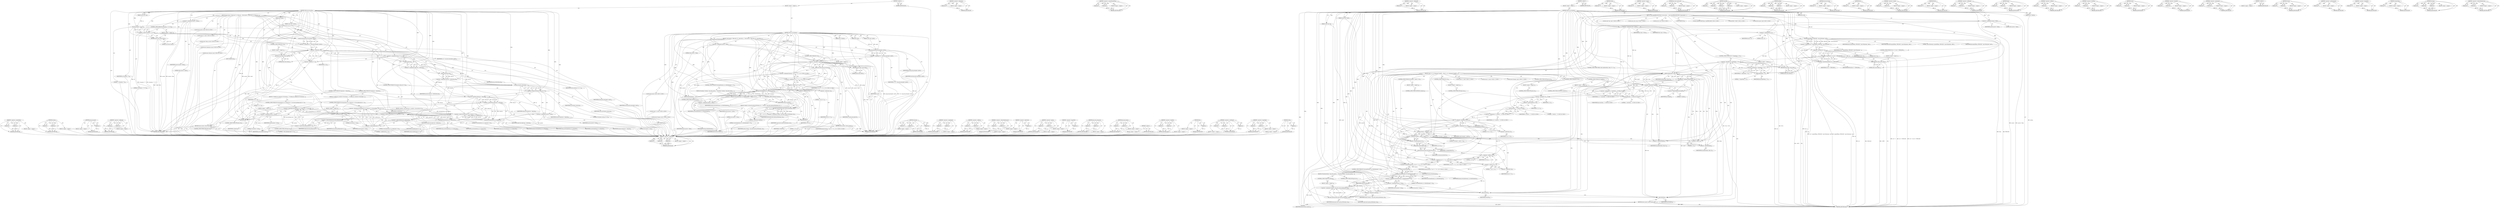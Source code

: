 digraph "strlen" {
vulnerable_282 [label=<(METHOD,&lt;operator&gt;.conditional)>];
vulnerable_283 [label=<(PARAM,p1)>];
vulnerable_284 [label=<(PARAM,p2)>];
vulnerable_285 [label=<(PARAM,p3)>];
vulnerable_286 [label=<(BLOCK,&lt;empty&gt;,&lt;empty&gt;)>];
vulnerable_287 [label=<(METHOD_RETURN,ANY)>];
vulnerable_265 [label=<(METHOD,&lt;operator&gt;.indirection)>];
vulnerable_266 [label=<(PARAM,p1)>];
vulnerable_267 [label=<(BLOCK,&lt;empty&gt;,&lt;empty&gt;)>];
vulnerable_268 [label=<(METHOD_RETURN,ANY)>];
vulnerable_218 [label=<(METHOD,&lt;operator&gt;.greaterEqualsThan)>];
vulnerable_219 [label=<(PARAM,p1)>];
vulnerable_220 [label=<(PARAM,p2)>];
vulnerable_221 [label=<(BLOCK,&lt;empty&gt;,&lt;empty&gt;)>];
vulnerable_222 [label=<(METHOD_RETURN,ANY)>];
vulnerable_243 [label=<(METHOD,&lt;operator&gt;.addressOf)>];
vulnerable_244 [label=<(PARAM,p1)>];
vulnerable_245 [label=<(BLOCK,&lt;empty&gt;,&lt;empty&gt;)>];
vulnerable_246 [label=<(METHOD_RETURN,ANY)>];
vulnerable_6 [label=<(METHOD,&lt;global&gt;)<SUB>1</SUB>>];
vulnerable_7 [label=<(BLOCK,&lt;empty&gt;,&lt;empty&gt;)<SUB>1</SUB>>];
vulnerable_8 [label=<(METHOD,caller_is_in_ancestor)<SUB>1</SUB>>];
vulnerable_9 [label=<(PARAM,pid_t pid)<SUB>1</SUB>>];
vulnerable_10 [label=<(PARAM,const char *contrl)<SUB>1</SUB>>];
vulnerable_11 [label=<(PARAM,const char *cg)<SUB>1</SUB>>];
vulnerable_12 [label=<(PARAM,char **nextcg)<SUB>1</SUB>>];
vulnerable_13 [label=<(BLOCK,{
	char fnam[PROCLEN];
	FILE *f;
 	bool answer ...,{
	char fnam[PROCLEN];
	FILE *f;
 	bool answer ...)<SUB>2</SUB>>];
vulnerable_14 [label="<(LOCAL,char[PROCLEN] fnam: char[PROCLEN])<SUB>3</SUB>>"];
vulnerable_15 [label="<(LOCAL,FILE* f: FILE*)<SUB>4</SUB>>"];
vulnerable_16 [label="<(LOCAL,bool answer: bool)<SUB>5</SUB>>"];
vulnerable_17 [label=<(&lt;operator&gt;.assignment,answer = false)<SUB>5</SUB>>];
vulnerable_18 [label=<(IDENTIFIER,answer,answer = false)<SUB>5</SUB>>];
vulnerable_19 [label=<(LITERAL,false,answer = false)<SUB>5</SUB>>];
vulnerable_20 [label="<(LOCAL,char* line: char*)<SUB>6</SUB>>"];
vulnerable_21 [label=<(&lt;operator&gt;.assignment,*line = NULL)<SUB>6</SUB>>];
vulnerable_22 [label=<(IDENTIFIER,line,*line = NULL)<SUB>6</SUB>>];
vulnerable_23 [label=<(IDENTIFIER,NULL,*line = NULL)<SUB>6</SUB>>];
vulnerable_24 [label="<(LOCAL,size_t len: size_t)<SUB>7</SUB>>"];
vulnerable_25 [label=<(&lt;operator&gt;.assignment,len = 0)<SUB>7</SUB>>];
vulnerable_26 [label=<(IDENTIFIER,len,len = 0)<SUB>7</SUB>>];
vulnerable_27 [label=<(LITERAL,0,len = 0)<SUB>7</SUB>>];
vulnerable_28 [label="<(LOCAL,int ret: int)<SUB>8</SUB>>"];
vulnerable_29 [label=<(&lt;operator&gt;.assignment,ret = snprintf(fnam, PROCLEN, &quot;/proc/%d/cgroup&quot;...)<SUB>10</SUB>>];
vulnerable_30 [label=<(IDENTIFIER,ret,ret = snprintf(fnam, PROCLEN, &quot;/proc/%d/cgroup&quot;...)<SUB>10</SUB>>];
vulnerable_31 [label=<(snprintf,snprintf(fnam, PROCLEN, &quot;/proc/%d/cgroup&quot;, pid))<SUB>10</SUB>>];
vulnerable_32 [label=<(IDENTIFIER,fnam,snprintf(fnam, PROCLEN, &quot;/proc/%d/cgroup&quot;, pid))<SUB>10</SUB>>];
vulnerable_33 [label=<(IDENTIFIER,PROCLEN,snprintf(fnam, PROCLEN, &quot;/proc/%d/cgroup&quot;, pid))<SUB>10</SUB>>];
vulnerable_34 [label=<(LITERAL,&quot;/proc/%d/cgroup&quot;,snprintf(fnam, PROCLEN, &quot;/proc/%d/cgroup&quot;, pid))<SUB>10</SUB>>];
vulnerable_35 [label=<(IDENTIFIER,pid,snprintf(fnam, PROCLEN, &quot;/proc/%d/cgroup&quot;, pid))<SUB>10</SUB>>];
vulnerable_36 [label=<(CONTROL_STRUCTURE,IF,if (ret &lt; 0 || ret &gt;= PROCLEN))<SUB>11</SUB>>];
vulnerable_37 [label=<(&lt;operator&gt;.logicalOr,ret &lt; 0 || ret &gt;= PROCLEN)<SUB>11</SUB>>];
vulnerable_38 [label=<(&lt;operator&gt;.lessThan,ret &lt; 0)<SUB>11</SUB>>];
vulnerable_39 [label=<(IDENTIFIER,ret,ret &lt; 0)<SUB>11</SUB>>];
vulnerable_40 [label=<(LITERAL,0,ret &lt; 0)<SUB>11</SUB>>];
vulnerable_41 [label=<(&lt;operator&gt;.greaterEqualsThan,ret &gt;= PROCLEN)<SUB>11</SUB>>];
vulnerable_42 [label=<(IDENTIFIER,ret,ret &gt;= PROCLEN)<SUB>11</SUB>>];
vulnerable_43 [label=<(IDENTIFIER,PROCLEN,ret &gt;= PROCLEN)<SUB>11</SUB>>];
vulnerable_44 [label=<(BLOCK,&lt;empty&gt;,&lt;empty&gt;)<SUB>12</SUB>>];
vulnerable_45 [label=<(RETURN,return false;,return false;)<SUB>12</SUB>>];
vulnerable_46 [label=<(LITERAL,false,return false;)<SUB>12</SUB>>];
vulnerable_47 [label=<(CONTROL_STRUCTURE,IF,if (!(f = fopen(fnam, &quot;r&quot;))))<SUB>13</SUB>>];
vulnerable_48 [label=<(&lt;operator&gt;.logicalNot,!(f = fopen(fnam, &quot;r&quot;)))<SUB>13</SUB>>];
vulnerable_49 [label=<(&lt;operator&gt;.assignment,f = fopen(fnam, &quot;r&quot;))<SUB>13</SUB>>];
vulnerable_50 [label=<(IDENTIFIER,f,f = fopen(fnam, &quot;r&quot;))<SUB>13</SUB>>];
vulnerable_51 [label=<(fopen,fopen(fnam, &quot;r&quot;))<SUB>13</SUB>>];
vulnerable_52 [label=<(IDENTIFIER,fnam,fopen(fnam, &quot;r&quot;))<SUB>13</SUB>>];
vulnerable_53 [label=<(LITERAL,&quot;r&quot;,fopen(fnam, &quot;r&quot;))<SUB>13</SUB>>];
vulnerable_54 [label=<(BLOCK,&lt;empty&gt;,&lt;empty&gt;)<SUB>14</SUB>>];
vulnerable_55 [label=<(RETURN,return false;,return false;)<SUB>14</SUB>>];
vulnerable_56 [label=<(LITERAL,false,return false;)<SUB>14</SUB>>];
vulnerable_57 [label=<(CONTROL_STRUCTURE,WHILE,while (getline(&amp;line, &amp;len, f) != -1))<SUB>16</SUB>>];
vulnerable_58 [label=<(&lt;operator&gt;.notEquals,getline(&amp;line, &amp;len, f) != -1)<SUB>16</SUB>>];
vulnerable_59 [label=<(getline,getline(&amp;line, &amp;len, f))<SUB>16</SUB>>];
vulnerable_60 [label=<(&lt;operator&gt;.addressOf,&amp;line)<SUB>16</SUB>>];
vulnerable_61 [label=<(IDENTIFIER,line,getline(&amp;line, &amp;len, f))<SUB>16</SUB>>];
vulnerable_62 [label=<(&lt;operator&gt;.addressOf,&amp;len)<SUB>16</SUB>>];
vulnerable_63 [label=<(IDENTIFIER,len,getline(&amp;line, &amp;len, f))<SUB>16</SUB>>];
vulnerable_64 [label=<(IDENTIFIER,f,getline(&amp;line, &amp;len, f))<SUB>16</SUB>>];
vulnerable_65 [label=<(&lt;operator&gt;.minus,-1)<SUB>16</SUB>>];
vulnerable_66 [label=<(LITERAL,1,-1)<SUB>16</SUB>>];
vulnerable_67 [label=<(BLOCK,{
		char *c1, *c2, *linecmp;
		if (!line[0])
		...,{
		char *c1, *c2, *linecmp;
		if (!line[0])
		...)<SUB>16</SUB>>];
vulnerable_68 [label="<(LOCAL,char* c1: char*)<SUB>17</SUB>>"];
vulnerable_69 [label="<(LOCAL,char* c2: char*)<SUB>17</SUB>>"];
vulnerable_70 [label="<(LOCAL,char* linecmp: char*)<SUB>17</SUB>>"];
vulnerable_71 [label=<(CONTROL_STRUCTURE,IF,if (!line[0]))<SUB>18</SUB>>];
vulnerable_72 [label=<(&lt;operator&gt;.logicalNot,!line[0])<SUB>18</SUB>>];
vulnerable_73 [label=<(&lt;operator&gt;.indirectIndexAccess,line[0])<SUB>18</SUB>>];
vulnerable_74 [label=<(IDENTIFIER,line,!line[0])<SUB>18</SUB>>];
vulnerable_75 [label=<(LITERAL,0,!line[0])<SUB>18</SUB>>];
vulnerable_76 [label=<(BLOCK,&lt;empty&gt;,&lt;empty&gt;)<SUB>19</SUB>>];
vulnerable_77 [label=<(CONTROL_STRUCTURE,CONTINUE,continue;)<SUB>19</SUB>>];
vulnerable_78 [label="<(&lt;operator&gt;.assignment,c1 = strchr(line, ':'))<SUB>20</SUB>>"];
vulnerable_79 [label="<(IDENTIFIER,c1,c1 = strchr(line, ':'))<SUB>20</SUB>>"];
vulnerable_80 [label="<(strchr,strchr(line, ':'))<SUB>20</SUB>>"];
vulnerable_81 [label="<(IDENTIFIER,line,strchr(line, ':'))<SUB>20</SUB>>"];
vulnerable_82 [label="<(LITERAL,':',strchr(line, ':'))<SUB>20</SUB>>"];
vulnerable_83 [label=<(CONTROL_STRUCTURE,IF,if (!c1))<SUB>21</SUB>>];
vulnerable_84 [label=<(&lt;operator&gt;.logicalNot,!c1)<SUB>21</SUB>>];
vulnerable_85 [label=<(IDENTIFIER,c1,!c1)<SUB>21</SUB>>];
vulnerable_86 [label=<(BLOCK,&lt;empty&gt;,&lt;empty&gt;)<SUB>22</SUB>>];
vulnerable_87 [label=<(CONTROL_STRUCTURE,GOTO,goto out;)<SUB>22</SUB>>];
vulnerable_88 [label=<(&lt;operator&gt;.postIncrement,c1++)<SUB>23</SUB>>];
vulnerable_89 [label=<(IDENTIFIER,c1,c1++)<SUB>23</SUB>>];
vulnerable_90 [label="<(&lt;operator&gt;.assignment,c2 = strchr(c1, ':'))<SUB>24</SUB>>"];
vulnerable_91 [label="<(IDENTIFIER,c2,c2 = strchr(c1, ':'))<SUB>24</SUB>>"];
vulnerable_92 [label="<(strchr,strchr(c1, ':'))<SUB>24</SUB>>"];
vulnerable_93 [label="<(IDENTIFIER,c1,strchr(c1, ':'))<SUB>24</SUB>>"];
vulnerable_94 [label="<(LITERAL,':',strchr(c1, ':'))<SUB>24</SUB>>"];
vulnerable_95 [label=<(CONTROL_STRUCTURE,IF,if (!c2))<SUB>25</SUB>>];
vulnerable_96 [label=<(&lt;operator&gt;.logicalNot,!c2)<SUB>25</SUB>>];
vulnerable_97 [label=<(IDENTIFIER,c2,!c2)<SUB>25</SUB>>];
vulnerable_98 [label=<(BLOCK,&lt;empty&gt;,&lt;empty&gt;)<SUB>26</SUB>>];
vulnerable_99 [label=<(CONTROL_STRUCTURE,GOTO,goto out;)<SUB>26</SUB>>];
vulnerable_100 [label=<(&lt;operator&gt;.assignment,*c2 = '\0')<SUB>27</SUB>>];
vulnerable_101 [label=<(&lt;operator&gt;.indirection,*c2)<SUB>27</SUB>>];
vulnerable_102 [label=<(IDENTIFIER,c2,*c2 = '\0')<SUB>27</SUB>>];
vulnerable_103 [label=<(LITERAL,'\0',*c2 = '\0')<SUB>27</SUB>>];
vulnerable_104 [label=<(CONTROL_STRUCTURE,IF,if (strcmp(c1, contrl) != 0))<SUB>28</SUB>>];
vulnerable_105 [label=<(&lt;operator&gt;.notEquals,strcmp(c1, contrl) != 0)<SUB>28</SUB>>];
vulnerable_106 [label=<(strcmp,strcmp(c1, contrl))<SUB>28</SUB>>];
vulnerable_107 [label=<(IDENTIFIER,c1,strcmp(c1, contrl))<SUB>28</SUB>>];
vulnerable_108 [label=<(IDENTIFIER,contrl,strcmp(c1, contrl))<SUB>28</SUB>>];
vulnerable_109 [label=<(LITERAL,0,strcmp(c1, contrl) != 0)<SUB>28</SUB>>];
vulnerable_110 [label=<(BLOCK,&lt;empty&gt;,&lt;empty&gt;)<SUB>29</SUB>>];
vulnerable_111 [label=<(CONTROL_STRUCTURE,CONTINUE,continue;)<SUB>29</SUB>>];
vulnerable_112 [label=<(&lt;operator&gt;.postIncrement,c2++)<SUB>30</SUB>>];
vulnerable_113 [label=<(IDENTIFIER,c2,c2++)<SUB>30</SUB>>];
vulnerable_114 [label=<(stripnewline,stripnewline(c2))<SUB>31</SUB>>];
vulnerable_115 [label=<(IDENTIFIER,c2,stripnewline(c2))<SUB>31</SUB>>];
vulnerable_116 [label=<(prune_init_slice,prune_init_slice(c2))<SUB>32</SUB>>];
vulnerable_117 [label=<(IDENTIFIER,c2,prune_init_slice(c2))<SUB>32</SUB>>];
vulnerable_118 [label="<(&lt;operator&gt;.assignment,linecmp = *cg == '/' ? c2 : c2+1)<SUB>37</SUB>>"];
vulnerable_119 [label="<(IDENTIFIER,linecmp,linecmp = *cg == '/' ? c2 : c2+1)<SUB>37</SUB>>"];
vulnerable_120 [label="<(&lt;operator&gt;.conditional,*cg == '/' ? c2 : c2+1)<SUB>37</SUB>>"];
vulnerable_121 [label=<(&lt;operator&gt;.equals,*cg == '/')<SUB>37</SUB>>];
vulnerable_122 [label=<(&lt;operator&gt;.indirection,*cg)<SUB>37</SUB>>];
vulnerable_123 [label=<(IDENTIFIER,cg,*cg == '/')<SUB>37</SUB>>];
vulnerable_124 [label=<(LITERAL,'/',*cg == '/')<SUB>37</SUB>>];
vulnerable_125 [label="<(IDENTIFIER,c2,*cg == '/' ? c2 : c2+1)<SUB>37</SUB>>"];
vulnerable_126 [label=<(&lt;operator&gt;.addition,c2+1)<SUB>37</SUB>>];
vulnerable_127 [label=<(IDENTIFIER,c2,c2+1)<SUB>37</SUB>>];
vulnerable_128 [label=<(LITERAL,1,c2+1)<SUB>37</SUB>>];
vulnerable_129 [label=<(CONTROL_STRUCTURE,IF,if (strncmp(linecmp, cg, strlen(linecmp)) != 0))<SUB>38</SUB>>];
vulnerable_130 [label=<(&lt;operator&gt;.notEquals,strncmp(linecmp, cg, strlen(linecmp)) != 0)<SUB>38</SUB>>];
vulnerable_131 [label=<(strncmp,strncmp(linecmp, cg, strlen(linecmp)))<SUB>38</SUB>>];
vulnerable_132 [label=<(IDENTIFIER,linecmp,strncmp(linecmp, cg, strlen(linecmp)))<SUB>38</SUB>>];
vulnerable_133 [label=<(IDENTIFIER,cg,strncmp(linecmp, cg, strlen(linecmp)))<SUB>38</SUB>>];
vulnerable_134 [label=<(strlen,strlen(linecmp))<SUB>38</SUB>>];
vulnerable_135 [label=<(IDENTIFIER,linecmp,strlen(linecmp))<SUB>38</SUB>>];
vulnerable_136 [label=<(LITERAL,0,strncmp(linecmp, cg, strlen(linecmp)) != 0)<SUB>38</SUB>>];
vulnerable_137 [label=<(BLOCK,{
			if (nextcg)
				*nextcg = get_next_cgroup_...,{
			if (nextcg)
				*nextcg = get_next_cgroup_...)<SUB>38</SUB>>];
vulnerable_138 [label=<(CONTROL_STRUCTURE,IF,if (nextcg))<SUB>39</SUB>>];
vulnerable_139 [label=<(IDENTIFIER,nextcg,if (nextcg))<SUB>39</SUB>>];
vulnerable_140 [label=<(BLOCK,&lt;empty&gt;,&lt;empty&gt;)<SUB>40</SUB>>];
vulnerable_141 [label=<(&lt;operator&gt;.assignment,*nextcg = get_next_cgroup_dir(linecmp, cg))<SUB>40</SUB>>];
vulnerable_142 [label=<(&lt;operator&gt;.indirection,*nextcg)<SUB>40</SUB>>];
vulnerable_143 [label=<(IDENTIFIER,nextcg,*nextcg = get_next_cgroup_dir(linecmp, cg))<SUB>40</SUB>>];
vulnerable_144 [label=<(get_next_cgroup_dir,get_next_cgroup_dir(linecmp, cg))<SUB>40</SUB>>];
vulnerable_145 [label=<(IDENTIFIER,linecmp,get_next_cgroup_dir(linecmp, cg))<SUB>40</SUB>>];
vulnerable_146 [label=<(IDENTIFIER,cg,get_next_cgroup_dir(linecmp, cg))<SUB>40</SUB>>];
vulnerable_147 [label=<(CONTROL_STRUCTURE,GOTO,goto out;)<SUB>41</SUB>>];
vulnerable_148 [label=<(&lt;operator&gt;.assignment,answer = true)<SUB>43</SUB>>];
vulnerable_149 [label=<(IDENTIFIER,answer,answer = true)<SUB>43</SUB>>];
vulnerable_150 [label=<(LITERAL,true,answer = true)<SUB>43</SUB>>];
vulnerable_151 [label=<(CONTROL_STRUCTURE,GOTO,goto out;)<SUB>44</SUB>>];
vulnerable_152 [label=<(JUMP_TARGET,out)<SUB>47</SUB>>];
vulnerable_153 [label=<(fclose,fclose(f))<SUB>48</SUB>>];
vulnerable_154 [label=<(IDENTIFIER,f,fclose(f))<SUB>48</SUB>>];
vulnerable_155 [label=<(free,free(line))<SUB>49</SUB>>];
vulnerable_156 [label=<(IDENTIFIER,line,free(line))<SUB>49</SUB>>];
vulnerable_157 [label=<(RETURN,return answer;,return answer;)<SUB>50</SUB>>];
vulnerable_158 [label=<(IDENTIFIER,answer,return answer;)<SUB>50</SUB>>];
vulnerable_159 [label=<(METHOD_RETURN,bool)<SUB>1</SUB>>];
vulnerable_161 [label=<(METHOD_RETURN,ANY)<SUB>1</SUB>>];
vulnerable_304 [label=<(METHOD,strlen)>];
vulnerable_305 [label=<(PARAM,p1)>];
vulnerable_306 [label=<(BLOCK,&lt;empty&gt;,&lt;empty&gt;)>];
vulnerable_307 [label=<(METHOD_RETURN,ANY)>];
vulnerable_247 [label=<(METHOD,&lt;operator&gt;.minus)>];
vulnerable_248 [label=<(PARAM,p1)>];
vulnerable_249 [label=<(BLOCK,&lt;empty&gt;,&lt;empty&gt;)>];
vulnerable_250 [label=<(METHOD_RETURN,ANY)>];
vulnerable_308 [label=<(METHOD,get_next_cgroup_dir)>];
vulnerable_309 [label=<(PARAM,p1)>];
vulnerable_310 [label=<(PARAM,p2)>];
vulnerable_311 [label=<(BLOCK,&lt;empty&gt;,&lt;empty&gt;)>];
vulnerable_312 [label=<(METHOD_RETURN,ANY)>];
vulnerable_201 [label=<(METHOD,snprintf)>];
vulnerable_202 [label=<(PARAM,p1)>];
vulnerable_203 [label=<(PARAM,p2)>];
vulnerable_204 [label=<(PARAM,p3)>];
vulnerable_205 [label=<(PARAM,p4)>];
vulnerable_206 [label=<(BLOCK,&lt;empty&gt;,&lt;empty&gt;)>];
vulnerable_207 [label=<(METHOD_RETURN,ANY)>];
vulnerable_237 [label=<(METHOD,getline)>];
vulnerable_238 [label=<(PARAM,p1)>];
vulnerable_239 [label=<(PARAM,p2)>];
vulnerable_240 [label=<(PARAM,p3)>];
vulnerable_241 [label=<(BLOCK,&lt;empty&gt;,&lt;empty&gt;)>];
vulnerable_242 [label=<(METHOD_RETURN,ANY)>];
vulnerable_278 [label=<(METHOD,prune_init_slice)>];
vulnerable_279 [label=<(PARAM,p1)>];
vulnerable_280 [label=<(BLOCK,&lt;empty&gt;,&lt;empty&gt;)>];
vulnerable_281 [label=<(METHOD_RETURN,ANY)>];
vulnerable_317 [label=<(METHOD,free)>];
vulnerable_318 [label=<(PARAM,p1)>];
vulnerable_319 [label=<(BLOCK,&lt;empty&gt;,&lt;empty&gt;)>];
vulnerable_320 [label=<(METHOD_RETURN,ANY)>];
vulnerable_288 [label=<(METHOD,&lt;operator&gt;.equals)>];
vulnerable_289 [label=<(PARAM,p1)>];
vulnerable_290 [label=<(PARAM,p2)>];
vulnerable_291 [label=<(BLOCK,&lt;empty&gt;,&lt;empty&gt;)>];
vulnerable_292 [label=<(METHOD_RETURN,ANY)>];
vulnerable_313 [label=<(METHOD,fclose)>];
vulnerable_314 [label=<(PARAM,p1)>];
vulnerable_315 [label=<(BLOCK,&lt;empty&gt;,&lt;empty&gt;)>];
vulnerable_316 [label=<(METHOD_RETURN,ANY)>];
vulnerable_232 [label=<(METHOD,&lt;operator&gt;.notEquals)>];
vulnerable_233 [label=<(PARAM,p1)>];
vulnerable_234 [label=<(PARAM,p2)>];
vulnerable_235 [label=<(BLOCK,&lt;empty&gt;,&lt;empty&gt;)>];
vulnerable_236 [label=<(METHOD_RETURN,ANY)>];
vulnerable_227 [label=<(METHOD,fopen)>];
vulnerable_228 [label=<(PARAM,p1)>];
vulnerable_229 [label=<(PARAM,p2)>];
vulnerable_230 [label=<(BLOCK,&lt;empty&gt;,&lt;empty&gt;)>];
vulnerable_231 [label=<(METHOD_RETURN,ANY)>];
vulnerable_293 [label=<(METHOD,&lt;operator&gt;.addition)>];
vulnerable_294 [label=<(PARAM,p1)>];
vulnerable_295 [label=<(PARAM,p2)>];
vulnerable_296 [label=<(BLOCK,&lt;empty&gt;,&lt;empty&gt;)>];
vulnerable_297 [label=<(METHOD_RETURN,ANY)>];
vulnerable_213 [label=<(METHOD,&lt;operator&gt;.lessThan)>];
vulnerable_214 [label=<(PARAM,p1)>];
vulnerable_215 [label=<(PARAM,p2)>];
vulnerable_216 [label=<(BLOCK,&lt;empty&gt;,&lt;empty&gt;)>];
vulnerable_217 [label=<(METHOD_RETURN,ANY)>];
vulnerable_256 [label=<(METHOD,strchr)>];
vulnerable_257 [label=<(PARAM,p1)>];
vulnerable_258 [label=<(PARAM,p2)>];
vulnerable_259 [label=<(BLOCK,&lt;empty&gt;,&lt;empty&gt;)>];
vulnerable_260 [label=<(METHOD_RETURN,ANY)>];
vulnerable_208 [label=<(METHOD,&lt;operator&gt;.logicalOr)>];
vulnerable_209 [label=<(PARAM,p1)>];
vulnerable_210 [label=<(PARAM,p2)>];
vulnerable_211 [label=<(BLOCK,&lt;empty&gt;,&lt;empty&gt;)>];
vulnerable_212 [label=<(METHOD_RETURN,ANY)>];
vulnerable_196 [label=<(METHOD,&lt;operator&gt;.assignment)>];
vulnerable_197 [label=<(PARAM,p1)>];
vulnerable_198 [label=<(PARAM,p2)>];
vulnerable_199 [label=<(BLOCK,&lt;empty&gt;,&lt;empty&gt;)>];
vulnerable_200 [label=<(METHOD_RETURN,ANY)>];
vulnerable_190 [label=<(METHOD,&lt;global&gt;)<SUB>1</SUB>>];
vulnerable_191 [label=<(BLOCK,&lt;empty&gt;,&lt;empty&gt;)>];
vulnerable_192 [label=<(METHOD_RETURN,ANY)>];
vulnerable_269 [label=<(METHOD,strcmp)>];
vulnerable_270 [label=<(PARAM,p1)>];
vulnerable_271 [label=<(PARAM,p2)>];
vulnerable_272 [label=<(BLOCK,&lt;empty&gt;,&lt;empty&gt;)>];
vulnerable_273 [label=<(METHOD_RETURN,ANY)>];
vulnerable_261 [label=<(METHOD,&lt;operator&gt;.postIncrement)>];
vulnerable_262 [label=<(PARAM,p1)>];
vulnerable_263 [label=<(BLOCK,&lt;empty&gt;,&lt;empty&gt;)>];
vulnerable_264 [label=<(METHOD_RETURN,ANY)>];
vulnerable_223 [label=<(METHOD,&lt;operator&gt;.logicalNot)>];
vulnerable_224 [label=<(PARAM,p1)>];
vulnerable_225 [label=<(BLOCK,&lt;empty&gt;,&lt;empty&gt;)>];
vulnerable_226 [label=<(METHOD_RETURN,ANY)>];
vulnerable_274 [label=<(METHOD,stripnewline)>];
vulnerable_275 [label=<(PARAM,p1)>];
vulnerable_276 [label=<(BLOCK,&lt;empty&gt;,&lt;empty&gt;)>];
vulnerable_277 [label=<(METHOD_RETURN,ANY)>];
vulnerable_298 [label=<(METHOD,strncmp)>];
vulnerable_299 [label=<(PARAM,p1)>];
vulnerable_300 [label=<(PARAM,p2)>];
vulnerable_301 [label=<(PARAM,p3)>];
vulnerable_302 [label=<(BLOCK,&lt;empty&gt;,&lt;empty&gt;)>];
vulnerable_303 [label=<(METHOD_RETURN,ANY)>];
vulnerable_251 [label=<(METHOD,&lt;operator&gt;.indirectIndexAccess)>];
vulnerable_252 [label=<(PARAM,p1)>];
vulnerable_253 [label=<(PARAM,p2)>];
vulnerable_254 [label=<(BLOCK,&lt;empty&gt;,&lt;empty&gt;)>];
vulnerable_255 [label=<(METHOD_RETURN,ANY)>];
fixed_294 [label=<(METHOD,&lt;operator&gt;.greaterThan)>];
fixed_295 [label=<(PARAM,p1)>];
fixed_296 [label=<(PARAM,p2)>];
fixed_297 [label=<(BLOCK,&lt;empty&gt;,&lt;empty&gt;)>];
fixed_298 [label=<(METHOD_RETURN,ANY)>];
fixed_274 [label=<(METHOD,strcmp)>];
fixed_275 [label=<(PARAM,p1)>];
fixed_276 [label=<(PARAM,p2)>];
fixed_277 [label=<(BLOCK,&lt;empty&gt;,&lt;empty&gt;)>];
fixed_278 [label=<(METHOD_RETURN,ANY)>];
fixed_226 [label=<(METHOD,prune_init_slice)>];
fixed_227 [label=<(PARAM,p1)>];
fixed_228 [label=<(BLOCK,&lt;empty&gt;,&lt;empty&gt;)>];
fixed_229 [label=<(METHOD_RETURN,ANY)>];
fixed_250 [label=<(METHOD,&lt;operator&gt;.notEquals)>];
fixed_251 [label=<(PARAM,p1)>];
fixed_252 [label=<(PARAM,p2)>];
fixed_253 [label=<(BLOCK,&lt;empty&gt;,&lt;empty&gt;)>];
fixed_254 [label=<(METHOD_RETURN,ANY)>];
fixed_6 [label=<(METHOD,&lt;global&gt;)<SUB>1</SUB>>];
fixed_7 [label=<(BLOCK,&lt;empty&gt;,&lt;empty&gt;)<SUB>1</SUB>>];
fixed_8 [label=<(METHOD,caller_is_in_ancestor)<SUB>1</SUB>>];
fixed_9 [label=<(PARAM,pid_t pid)<SUB>1</SUB>>];
fixed_10 [label=<(PARAM,const char *contrl)<SUB>1</SUB>>];
fixed_11 [label=<(PARAM,const char *cg)<SUB>1</SUB>>];
fixed_12 [label=<(PARAM,char **nextcg)<SUB>1</SUB>>];
fixed_13 [label=<(BLOCK,{
 	bool answer = false;
	char *c2 = get_pid_cg...,{
 	bool answer = false;
	char *c2 = get_pid_cg...)<SUB>2</SUB>>];
fixed_14 [label="<(LOCAL,bool answer: bool)<SUB>3</SUB>>"];
fixed_15 [label=<(&lt;operator&gt;.assignment,answer = false)<SUB>3</SUB>>];
fixed_16 [label=<(IDENTIFIER,answer,answer = false)<SUB>3</SUB>>];
fixed_17 [label=<(LITERAL,false,answer = false)<SUB>3</SUB>>];
fixed_18 [label="<(LOCAL,char* c2: char*)<SUB>4</SUB>>"];
fixed_19 [label=<(&lt;operator&gt;.assignment,*c2 = get_pid_cgroup(pid, contrl))<SUB>4</SUB>>];
fixed_20 [label=<(IDENTIFIER,c2,*c2 = get_pid_cgroup(pid, contrl))<SUB>4</SUB>>];
fixed_21 [label=<(get_pid_cgroup,get_pid_cgroup(pid, contrl))<SUB>4</SUB>>];
fixed_22 [label=<(IDENTIFIER,pid,get_pid_cgroup(pid, contrl))<SUB>4</SUB>>];
fixed_23 [label=<(IDENTIFIER,contrl,get_pid_cgroup(pid, contrl))<SUB>4</SUB>>];
fixed_24 [label="<(LOCAL,char* linecmp: char*)<SUB>5</SUB>>"];
fixed_25 [label=<(CONTROL_STRUCTURE,IF,if (!c2))<SUB>7</SUB>>];
fixed_26 [label=<(&lt;operator&gt;.logicalNot,!c2)<SUB>7</SUB>>];
fixed_27 [label=<(IDENTIFIER,c2,!c2)<SUB>7</SUB>>];
fixed_28 [label=<(BLOCK,&lt;empty&gt;,&lt;empty&gt;)<SUB>8</SUB>>];
fixed_29 [label=<(RETURN,return false;,return false;)<SUB>8</SUB>>];
fixed_30 [label=<(LITERAL,false,return false;)<SUB>8</SUB>>];
fixed_31 [label=<(prune_init_slice,prune_init_slice(c2))<SUB>9</SUB>>];
fixed_32 [label=<(IDENTIFIER,c2,prune_init_slice(c2))<SUB>9</SUB>>];
fixed_33 [label="<(&lt;operator&gt;.assignment,linecmp = *cg == '/' ? c2 : c2+1)<SUB>15</SUB>>"];
fixed_34 [label="<(IDENTIFIER,linecmp,linecmp = *cg == '/' ? c2 : c2+1)<SUB>15</SUB>>"];
fixed_35 [label="<(&lt;operator&gt;.conditional,*cg == '/' ? c2 : c2+1)<SUB>15</SUB>>"];
fixed_36 [label=<(&lt;operator&gt;.equals,*cg == '/')<SUB>15</SUB>>];
fixed_37 [label=<(&lt;operator&gt;.indirection,*cg)<SUB>15</SUB>>];
fixed_38 [label=<(IDENTIFIER,cg,*cg == '/')<SUB>15</SUB>>];
fixed_39 [label=<(LITERAL,'/',*cg == '/')<SUB>15</SUB>>];
fixed_40 [label="<(IDENTIFIER,c2,*cg == '/' ? c2 : c2+1)<SUB>15</SUB>>"];
fixed_41 [label=<(&lt;operator&gt;.addition,c2+1)<SUB>15</SUB>>];
fixed_42 [label=<(IDENTIFIER,c2,c2+1)<SUB>15</SUB>>];
fixed_43 [label=<(LITERAL,1,c2+1)<SUB>15</SUB>>];
fixed_44 [label=<(CONTROL_STRUCTURE,IF,if (strncmp(linecmp, cg, strlen(linecmp)) != 0))<SUB>16</SUB>>];
fixed_45 [label=<(&lt;operator&gt;.notEquals,strncmp(linecmp, cg, strlen(linecmp)) != 0)<SUB>16</SUB>>];
fixed_46 [label=<(strncmp,strncmp(linecmp, cg, strlen(linecmp)))<SUB>16</SUB>>];
fixed_47 [label=<(IDENTIFIER,linecmp,strncmp(linecmp, cg, strlen(linecmp)))<SUB>16</SUB>>];
fixed_48 [label=<(IDENTIFIER,cg,strncmp(linecmp, cg, strlen(linecmp)))<SUB>16</SUB>>];
fixed_49 [label=<(strlen,strlen(linecmp))<SUB>16</SUB>>];
fixed_50 [label=<(IDENTIFIER,linecmp,strlen(linecmp))<SUB>16</SUB>>];
fixed_51 [label=<(LITERAL,0,strncmp(linecmp, cg, strlen(linecmp)) != 0)<SUB>16</SUB>>];
fixed_52 [label=<(BLOCK,{
		if (nextcg) {
			*nextcg = get_next_cgroup_...,{
		if (nextcg) {
			*nextcg = get_next_cgroup_...)<SUB>16</SUB>>];
fixed_53 [label=<(CONTROL_STRUCTURE,IF,if (nextcg))<SUB>17</SUB>>];
fixed_54 [label=<(IDENTIFIER,nextcg,if (nextcg))<SUB>17</SUB>>];
fixed_55 [label=<(BLOCK,{
			*nextcg = get_next_cgroup_dir(linecmp, cg)...,{
			*nextcg = get_next_cgroup_dir(linecmp, cg)...)<SUB>17</SUB>>];
fixed_56 [label=<(&lt;operator&gt;.assignment,*nextcg = get_next_cgroup_dir(linecmp, cg))<SUB>18</SUB>>];
fixed_57 [label=<(&lt;operator&gt;.indirection,*nextcg)<SUB>18</SUB>>];
fixed_58 [label=<(IDENTIFIER,nextcg,*nextcg = get_next_cgroup_dir(linecmp, cg))<SUB>18</SUB>>];
fixed_59 [label=<(get_next_cgroup_dir,get_next_cgroup_dir(linecmp, cg))<SUB>18</SUB>>];
fixed_60 [label=<(IDENTIFIER,linecmp,get_next_cgroup_dir(linecmp, cg))<SUB>18</SUB>>];
fixed_61 [label=<(IDENTIFIER,cg,get_next_cgroup_dir(linecmp, cg))<SUB>18</SUB>>];
fixed_62 [label=<(CONTROL_STRUCTURE,GOTO,goto out;)<SUB>20</SUB>>];
fixed_63 [label=<(&lt;operator&gt;.assignment,answer = true)<SUB>22</SUB>>];
fixed_64 [label=<(IDENTIFIER,answer,answer = true)<SUB>22</SUB>>];
fixed_65 [label=<(LITERAL,true,answer = true)<SUB>22</SUB>>];
fixed_66 [label=<(JUMP_TARGET,out)<SUB>24</SUB>>];
fixed_67 [label=<(free,free(c2))<SUB>25</SUB>>];
fixed_68 [label=<(IDENTIFIER,c2,free(c2))<SUB>25</SUB>>];
fixed_69 [label=<(RETURN,return answer;,return answer;)<SUB>26</SUB>>];
fixed_70 [label=<(IDENTIFIER,answer,return answer;)<SUB>26</SUB>>];
fixed_71 [label=<(METHOD_RETURN,bool)<SUB>1</SUB>>];
fixed_73 [label=<(METHOD,caller_may_see_dir)<SUB>32</SUB>>];
fixed_74 [label=<(PARAM,pid_t pid)<SUB>32</SUB>>];
fixed_75 [label=<(PARAM,const char *contrl)<SUB>32</SUB>>];
fixed_76 [label=<(PARAM,const char *cg)<SUB>32</SUB>>];
fixed_77 [label=<(BLOCK,{
	bool answer = false;
	char *c2, *task_cg;
	s...,{
	bool answer = false;
	char *c2, *task_cg;
	s...)<SUB>33</SUB>>];
fixed_78 [label="<(LOCAL,bool answer: bool)<SUB>34</SUB>>"];
fixed_79 [label=<(&lt;operator&gt;.assignment,answer = false)<SUB>34</SUB>>];
fixed_80 [label=<(IDENTIFIER,answer,answer = false)<SUB>34</SUB>>];
fixed_81 [label=<(LITERAL,false,answer = false)<SUB>34</SUB>>];
fixed_82 [label="<(LOCAL,char* c2: char*)<SUB>35</SUB>>"];
fixed_83 [label="<(LOCAL,char* task_cg: char*)<SUB>35</SUB>>"];
fixed_84 [label="<(LOCAL,size_t target_len: size_t)<SUB>36</SUB>>"];
fixed_85 [label="<(LOCAL,size_t task_len: size_t)<SUB>36</SUB>>"];
fixed_86 [label=<(CONTROL_STRUCTURE,IF,if (strcmp(cg, &quot;/&quot;) == 0))<SUB>38</SUB>>];
fixed_87 [label=<(&lt;operator&gt;.equals,strcmp(cg, &quot;/&quot;) == 0)<SUB>38</SUB>>];
fixed_88 [label=<(strcmp,strcmp(cg, &quot;/&quot;))<SUB>38</SUB>>];
fixed_89 [label=<(IDENTIFIER,cg,strcmp(cg, &quot;/&quot;))<SUB>38</SUB>>];
fixed_90 [label=<(LITERAL,&quot;/&quot;,strcmp(cg, &quot;/&quot;))<SUB>38</SUB>>];
fixed_91 [label=<(LITERAL,0,strcmp(cg, &quot;/&quot;) == 0)<SUB>38</SUB>>];
fixed_92 [label=<(BLOCK,&lt;empty&gt;,&lt;empty&gt;)<SUB>39</SUB>>];
fixed_93 [label=<(RETURN,return true;,return true;)<SUB>39</SUB>>];
fixed_94 [label=<(LITERAL,true,return true;)<SUB>39</SUB>>];
fixed_95 [label=<(&lt;operator&gt;.assignment,c2 = get_pid_cgroup(pid, contrl))<SUB>41</SUB>>];
fixed_96 [label=<(IDENTIFIER,c2,c2 = get_pid_cgroup(pid, contrl))<SUB>41</SUB>>];
fixed_97 [label=<(get_pid_cgroup,get_pid_cgroup(pid, contrl))<SUB>41</SUB>>];
fixed_98 [label=<(IDENTIFIER,pid,get_pid_cgroup(pid, contrl))<SUB>41</SUB>>];
fixed_99 [label=<(IDENTIFIER,contrl,get_pid_cgroup(pid, contrl))<SUB>41</SUB>>];
fixed_100 [label=<(CONTROL_STRUCTURE,IF,if (!c2))<SUB>43</SUB>>];
fixed_101 [label=<(&lt;operator&gt;.logicalNot,!c2)<SUB>43</SUB>>];
fixed_102 [label=<(IDENTIFIER,c2,!c2)<SUB>43</SUB>>];
fixed_103 [label=<(BLOCK,&lt;empty&gt;,&lt;empty&gt;)<SUB>44</SUB>>];
fixed_104 [label=<(RETURN,return false;,return false;)<SUB>44</SUB>>];
fixed_105 [label=<(LITERAL,false,return false;)<SUB>44</SUB>>];
fixed_106 [label=<(&lt;operator&gt;.assignment,task_cg = c2 + 1)<SUB>46</SUB>>];
fixed_107 [label=<(IDENTIFIER,task_cg,task_cg = c2 + 1)<SUB>46</SUB>>];
fixed_108 [label=<(&lt;operator&gt;.addition,c2 + 1)<SUB>46</SUB>>];
fixed_109 [label=<(IDENTIFIER,c2,c2 + 1)<SUB>46</SUB>>];
fixed_110 [label=<(LITERAL,1,c2 + 1)<SUB>46</SUB>>];
fixed_111 [label=<(&lt;operator&gt;.assignment,target_len = strlen(cg))<SUB>47</SUB>>];
fixed_112 [label=<(IDENTIFIER,target_len,target_len = strlen(cg))<SUB>47</SUB>>];
fixed_113 [label=<(strlen,strlen(cg))<SUB>47</SUB>>];
fixed_114 [label=<(IDENTIFIER,cg,strlen(cg))<SUB>47</SUB>>];
fixed_115 [label=<(&lt;operator&gt;.assignment,task_len = strlen(task_cg))<SUB>48</SUB>>];
fixed_116 [label=<(IDENTIFIER,task_len,task_len = strlen(task_cg))<SUB>48</SUB>>];
fixed_117 [label=<(strlen,strlen(task_cg))<SUB>48</SUB>>];
fixed_118 [label=<(IDENTIFIER,task_cg,strlen(task_cg))<SUB>48</SUB>>];
fixed_119 [label=<(CONTROL_STRUCTURE,IF,if (strcmp(cg, task_cg) == 0))<SUB>49</SUB>>];
fixed_120 [label=<(&lt;operator&gt;.equals,strcmp(cg, task_cg) == 0)<SUB>49</SUB>>];
fixed_121 [label=<(strcmp,strcmp(cg, task_cg))<SUB>49</SUB>>];
fixed_122 [label=<(IDENTIFIER,cg,strcmp(cg, task_cg))<SUB>49</SUB>>];
fixed_123 [label=<(IDENTIFIER,task_cg,strcmp(cg, task_cg))<SUB>49</SUB>>];
fixed_124 [label=<(LITERAL,0,strcmp(cg, task_cg) == 0)<SUB>49</SUB>>];
fixed_125 [label=<(BLOCK,{
 		answer = true;
 		goto out;
 	},{
 		answer = true;
 		goto out;
 	})<SUB>49</SUB>>];
fixed_126 [label=<(&lt;operator&gt;.assignment,answer = true)<SUB>50</SUB>>];
fixed_127 [label=<(IDENTIFIER,answer,answer = true)<SUB>50</SUB>>];
fixed_128 [label=<(LITERAL,true,answer = true)<SUB>50</SUB>>];
fixed_129 [label=<(CONTROL_STRUCTURE,GOTO,goto out;)<SUB>51</SUB>>];
fixed_130 [label=<(CONTROL_STRUCTURE,IF,if (target_len &lt; task_len))<SUB>53</SUB>>];
fixed_131 [label=<(&lt;operator&gt;.lessThan,target_len &lt; task_len)<SUB>53</SUB>>];
fixed_132 [label=<(IDENTIFIER,target_len,target_len &lt; task_len)<SUB>53</SUB>>];
fixed_133 [label=<(IDENTIFIER,task_len,target_len &lt; task_len)<SUB>53</SUB>>];
fixed_134 [label=<(BLOCK,{
		/* looking up a parent dir */
		if (strncmp...,{
		/* looking up a parent dir */
		if (strncmp...)<SUB>53</SUB>>];
fixed_135 [label=<(CONTROL_STRUCTURE,IF,if (strncmp(task_cg, cg, target_len) == 0 &amp;&amp; task_cg[target_len] == '/'))<SUB>55</SUB>>];
fixed_136 [label=<(&lt;operator&gt;.logicalAnd,strncmp(task_cg, cg, target_len) == 0 &amp;&amp; task_c...)<SUB>55</SUB>>];
fixed_137 [label=<(&lt;operator&gt;.equals,strncmp(task_cg, cg, target_len) == 0)<SUB>55</SUB>>];
fixed_138 [label=<(strncmp,strncmp(task_cg, cg, target_len))<SUB>55</SUB>>];
fixed_139 [label=<(IDENTIFIER,task_cg,strncmp(task_cg, cg, target_len))<SUB>55</SUB>>];
fixed_140 [label=<(IDENTIFIER,cg,strncmp(task_cg, cg, target_len))<SUB>55</SUB>>];
fixed_141 [label=<(IDENTIFIER,target_len,strncmp(task_cg, cg, target_len))<SUB>55</SUB>>];
fixed_142 [label=<(LITERAL,0,strncmp(task_cg, cg, target_len) == 0)<SUB>55</SUB>>];
fixed_143 [label=<(&lt;operator&gt;.equals,task_cg[target_len] == '/')<SUB>55</SUB>>];
fixed_144 [label=<(&lt;operator&gt;.indirectIndexAccess,task_cg[target_len])<SUB>55</SUB>>];
fixed_145 [label=<(IDENTIFIER,task_cg,task_cg[target_len] == '/')<SUB>55</SUB>>];
fixed_146 [label=<(IDENTIFIER,target_len,task_cg[target_len] == '/')<SUB>55</SUB>>];
fixed_147 [label=<(LITERAL,'/',task_cg[target_len] == '/')<SUB>55</SUB>>];
fixed_148 [label=<(BLOCK,&lt;empty&gt;,&lt;empty&gt;)<SUB>56</SUB>>];
fixed_149 [label=<(&lt;operator&gt;.assignment,answer = true)<SUB>56</SUB>>];
fixed_150 [label=<(IDENTIFIER,answer,answer = true)<SUB>56</SUB>>];
fixed_151 [label=<(LITERAL,true,answer = true)<SUB>56</SUB>>];
fixed_152 [label=<(CONTROL_STRUCTURE,GOTO,goto out;)<SUB>57</SUB>>];
fixed_153 [label=<(CONTROL_STRUCTURE,IF,if (target_len &gt; task_len))<SUB>59</SUB>>];
fixed_154 [label=<(&lt;operator&gt;.greaterThan,target_len &gt; task_len)<SUB>59</SUB>>];
fixed_155 [label=<(IDENTIFIER,target_len,target_len &gt; task_len)<SUB>59</SUB>>];
fixed_156 [label=<(IDENTIFIER,task_len,target_len &gt; task_len)<SUB>59</SUB>>];
fixed_157 [label=<(BLOCK,{
		/* looking up a child dir */
		if (strncmp(...,{
		/* looking up a child dir */
		if (strncmp(...)<SUB>59</SUB>>];
fixed_158 [label=<(CONTROL_STRUCTURE,IF,if (strncmp(task_cg, cg, task_len) == 0 &amp;&amp; cg[task_len] == '/'))<SUB>61</SUB>>];
fixed_159 [label=<(&lt;operator&gt;.logicalAnd,strncmp(task_cg, cg, task_len) == 0 &amp;&amp; cg[task_...)<SUB>61</SUB>>];
fixed_160 [label=<(&lt;operator&gt;.equals,strncmp(task_cg, cg, task_len) == 0)<SUB>61</SUB>>];
fixed_161 [label=<(strncmp,strncmp(task_cg, cg, task_len))<SUB>61</SUB>>];
fixed_162 [label=<(IDENTIFIER,task_cg,strncmp(task_cg, cg, task_len))<SUB>61</SUB>>];
fixed_163 [label=<(IDENTIFIER,cg,strncmp(task_cg, cg, task_len))<SUB>61</SUB>>];
fixed_164 [label=<(IDENTIFIER,task_len,strncmp(task_cg, cg, task_len))<SUB>61</SUB>>];
fixed_165 [label=<(LITERAL,0,strncmp(task_cg, cg, task_len) == 0)<SUB>61</SUB>>];
fixed_166 [label=<(&lt;operator&gt;.equals,cg[task_len] == '/')<SUB>61</SUB>>];
fixed_167 [label=<(&lt;operator&gt;.indirectIndexAccess,cg[task_len])<SUB>61</SUB>>];
fixed_168 [label=<(IDENTIFIER,cg,cg[task_len] == '/')<SUB>61</SUB>>];
fixed_169 [label=<(IDENTIFIER,task_len,cg[task_len] == '/')<SUB>61</SUB>>];
fixed_170 [label=<(LITERAL,'/',cg[task_len] == '/')<SUB>61</SUB>>];
fixed_171 [label=<(BLOCK,&lt;empty&gt;,&lt;empty&gt;)<SUB>62</SUB>>];
fixed_172 [label=<(&lt;operator&gt;.assignment,answer = true)<SUB>62</SUB>>];
fixed_173 [label=<(IDENTIFIER,answer,answer = true)<SUB>62</SUB>>];
fixed_174 [label=<(LITERAL,true,answer = true)<SUB>62</SUB>>];
fixed_175 [label=<(CONTROL_STRUCTURE,GOTO,goto out;)<SUB>63</SUB>>];
fixed_176 [label=<(JUMP_TARGET,out)<SUB>66</SUB>>];
fixed_177 [label=<(free,free(c2))<SUB>67</SUB>>];
fixed_178 [label=<(IDENTIFIER,c2,free(c2))<SUB>67</SUB>>];
fixed_179 [label=<(RETURN,return answer;,return answer;)<SUB>68</SUB>>];
fixed_180 [label=<(IDENTIFIER,answer,return answer;)<SUB>68</SUB>>];
fixed_181 [label=<(METHOD_RETURN,bool)<SUB>32</SUB>>];
fixed_183 [label=<(METHOD_RETURN,ANY)<SUB>1</SUB>>];
fixed_255 [label=<(METHOD,strncmp)>];
fixed_256 [label=<(PARAM,p1)>];
fixed_257 [label=<(PARAM,p2)>];
fixed_258 [label=<(PARAM,p3)>];
fixed_259 [label=<(BLOCK,&lt;empty&gt;,&lt;empty&gt;)>];
fixed_260 [label=<(METHOD_RETURN,ANY)>];
fixed_212 [label=<(METHOD,&lt;operator&gt;.assignment)>];
fixed_213 [label=<(PARAM,p1)>];
fixed_214 [label=<(PARAM,p2)>];
fixed_215 [label=<(BLOCK,&lt;empty&gt;,&lt;empty&gt;)>];
fixed_216 [label=<(METHOD_RETURN,ANY)>];
fixed_245 [label=<(METHOD,&lt;operator&gt;.addition)>];
fixed_246 [label=<(PARAM,p1)>];
fixed_247 [label=<(PARAM,p2)>];
fixed_248 [label=<(BLOCK,&lt;empty&gt;,&lt;empty&gt;)>];
fixed_249 [label=<(METHOD_RETURN,ANY)>];
fixed_289 [label=<(METHOD,&lt;operator&gt;.indirectIndexAccess)>];
fixed_290 [label=<(PARAM,p1)>];
fixed_291 [label=<(PARAM,p2)>];
fixed_292 [label=<(BLOCK,&lt;empty&gt;,&lt;empty&gt;)>];
fixed_293 [label=<(METHOD_RETURN,ANY)>];
fixed_241 [label=<(METHOD,&lt;operator&gt;.indirection)>];
fixed_242 [label=<(PARAM,p1)>];
fixed_243 [label=<(BLOCK,&lt;empty&gt;,&lt;empty&gt;)>];
fixed_244 [label=<(METHOD_RETURN,ANY)>];
fixed_236 [label=<(METHOD,&lt;operator&gt;.equals)>];
fixed_237 [label=<(PARAM,p1)>];
fixed_238 [label=<(PARAM,p2)>];
fixed_239 [label=<(BLOCK,&lt;empty&gt;,&lt;empty&gt;)>];
fixed_240 [label=<(METHOD_RETURN,ANY)>];
fixed_222 [label=<(METHOD,&lt;operator&gt;.logicalNot)>];
fixed_223 [label=<(PARAM,p1)>];
fixed_224 [label=<(BLOCK,&lt;empty&gt;,&lt;empty&gt;)>];
fixed_225 [label=<(METHOD_RETURN,ANY)>];
fixed_265 [label=<(METHOD,get_next_cgroup_dir)>];
fixed_266 [label=<(PARAM,p1)>];
fixed_267 [label=<(PARAM,p2)>];
fixed_268 [label=<(BLOCK,&lt;empty&gt;,&lt;empty&gt;)>];
fixed_269 [label=<(METHOD_RETURN,ANY)>];
fixed_217 [label=<(METHOD,get_pid_cgroup)>];
fixed_218 [label=<(PARAM,p1)>];
fixed_219 [label=<(PARAM,p2)>];
fixed_220 [label=<(BLOCK,&lt;empty&gt;,&lt;empty&gt;)>];
fixed_221 [label=<(METHOD_RETURN,ANY)>];
fixed_206 [label=<(METHOD,&lt;global&gt;)<SUB>1</SUB>>];
fixed_207 [label=<(BLOCK,&lt;empty&gt;,&lt;empty&gt;)>];
fixed_208 [label=<(METHOD_RETURN,ANY)>];
fixed_279 [label=<(METHOD,&lt;operator&gt;.lessThan)>];
fixed_280 [label=<(PARAM,p1)>];
fixed_281 [label=<(PARAM,p2)>];
fixed_282 [label=<(BLOCK,&lt;empty&gt;,&lt;empty&gt;)>];
fixed_283 [label=<(METHOD_RETURN,ANY)>];
fixed_270 [label=<(METHOD,free)>];
fixed_271 [label=<(PARAM,p1)>];
fixed_272 [label=<(BLOCK,&lt;empty&gt;,&lt;empty&gt;)>];
fixed_273 [label=<(METHOD_RETURN,ANY)>];
fixed_230 [label=<(METHOD,&lt;operator&gt;.conditional)>];
fixed_231 [label=<(PARAM,p1)>];
fixed_232 [label=<(PARAM,p2)>];
fixed_233 [label=<(PARAM,p3)>];
fixed_234 [label=<(BLOCK,&lt;empty&gt;,&lt;empty&gt;)>];
fixed_235 [label=<(METHOD_RETURN,ANY)>];
fixed_284 [label=<(METHOD,&lt;operator&gt;.logicalAnd)>];
fixed_285 [label=<(PARAM,p1)>];
fixed_286 [label=<(PARAM,p2)>];
fixed_287 [label=<(BLOCK,&lt;empty&gt;,&lt;empty&gt;)>];
fixed_288 [label=<(METHOD_RETURN,ANY)>];
fixed_261 [label=<(METHOD,strlen)>];
fixed_262 [label=<(PARAM,p1)>];
fixed_263 [label=<(BLOCK,&lt;empty&gt;,&lt;empty&gt;)>];
fixed_264 [label=<(METHOD_RETURN,ANY)>];
vulnerable_282 -> vulnerable_283  [key=0, label="AST: "];
vulnerable_282 -> vulnerable_283  [key=1, label="DDG: "];
vulnerable_282 -> vulnerable_286  [key=0, label="AST: "];
vulnerable_282 -> vulnerable_284  [key=0, label="AST: "];
vulnerable_282 -> vulnerable_284  [key=1, label="DDG: "];
vulnerable_282 -> vulnerable_287  [key=0, label="AST: "];
vulnerable_282 -> vulnerable_287  [key=1, label="CFG: "];
vulnerable_282 -> vulnerable_285  [key=0, label="AST: "];
vulnerable_282 -> vulnerable_285  [key=1, label="DDG: "];
vulnerable_283 -> vulnerable_287  [key=0, label="DDG: p1"];
vulnerable_284 -> vulnerable_287  [key=0, label="DDG: p2"];
vulnerable_285 -> vulnerable_287  [key=0, label="DDG: p3"];
vulnerable_265 -> vulnerable_266  [key=0, label="AST: "];
vulnerable_265 -> vulnerable_266  [key=1, label="DDG: "];
vulnerable_265 -> vulnerable_267  [key=0, label="AST: "];
vulnerable_265 -> vulnerable_268  [key=0, label="AST: "];
vulnerable_265 -> vulnerable_268  [key=1, label="CFG: "];
vulnerable_266 -> vulnerable_268  [key=0, label="DDG: p1"];
vulnerable_218 -> vulnerable_219  [key=0, label="AST: "];
vulnerable_218 -> vulnerable_219  [key=1, label="DDG: "];
vulnerable_218 -> vulnerable_221  [key=0, label="AST: "];
vulnerable_218 -> vulnerable_220  [key=0, label="AST: "];
vulnerable_218 -> vulnerable_220  [key=1, label="DDG: "];
vulnerable_218 -> vulnerable_222  [key=0, label="AST: "];
vulnerable_218 -> vulnerable_222  [key=1, label="CFG: "];
vulnerable_219 -> vulnerable_222  [key=0, label="DDG: p1"];
vulnerable_220 -> vulnerable_222  [key=0, label="DDG: p2"];
vulnerable_243 -> vulnerable_244  [key=0, label="AST: "];
vulnerable_243 -> vulnerable_244  [key=1, label="DDG: "];
vulnerable_243 -> vulnerable_245  [key=0, label="AST: "];
vulnerable_243 -> vulnerable_246  [key=0, label="AST: "];
vulnerable_243 -> vulnerable_246  [key=1, label="CFG: "];
vulnerable_244 -> vulnerable_246  [key=0, label="DDG: p1"];
vulnerable_6 -> vulnerable_7  [key=0, label="AST: "];
vulnerable_6 -> vulnerable_161  [key=0, label="AST: "];
vulnerable_6 -> vulnerable_161  [key=1, label="CFG: "];
vulnerable_7 -> vulnerable_8  [key=0, label="AST: "];
vulnerable_8 -> vulnerable_9  [key=0, label="AST: "];
vulnerable_8 -> vulnerable_9  [key=1, label="DDG: "];
vulnerable_8 -> vulnerable_10  [key=0, label="AST: "];
vulnerable_8 -> vulnerable_10  [key=1, label="DDG: "];
vulnerable_8 -> vulnerable_11  [key=0, label="AST: "];
vulnerable_8 -> vulnerable_11  [key=1, label="DDG: "];
vulnerable_8 -> vulnerable_12  [key=0, label="AST: "];
vulnerable_8 -> vulnerable_12  [key=1, label="DDG: "];
vulnerable_8 -> vulnerable_13  [key=0, label="AST: "];
vulnerable_8 -> vulnerable_159  [key=0, label="AST: "];
vulnerable_8 -> vulnerable_17  [key=0, label="CFG: "];
vulnerable_8 -> vulnerable_17  [key=1, label="DDG: "];
vulnerable_8 -> vulnerable_21  [key=0, label="DDG: "];
vulnerable_8 -> vulnerable_25  [key=0, label="DDG: "];
vulnerable_8 -> vulnerable_153  [key=0, label="DDG: "];
vulnerable_8 -> vulnerable_155  [key=0, label="DDG: "];
vulnerable_8 -> vulnerable_158  [key=0, label="DDG: "];
vulnerable_8 -> vulnerable_31  [key=0, label="DDG: "];
vulnerable_8 -> vulnerable_45  [key=0, label="DDG: "];
vulnerable_8 -> vulnerable_55  [key=0, label="DDG: "];
vulnerable_8 -> vulnerable_100  [key=0, label="DDG: "];
vulnerable_8 -> vulnerable_118  [key=0, label="DDG: "];
vulnerable_8 -> vulnerable_148  [key=0, label="DDG: "];
vulnerable_8 -> vulnerable_38  [key=0, label="DDG: "];
vulnerable_8 -> vulnerable_41  [key=0, label="DDG: "];
vulnerable_8 -> vulnerable_46  [key=0, label="DDG: "];
vulnerable_8 -> vulnerable_56  [key=0, label="DDG: "];
vulnerable_8 -> vulnerable_59  [key=0, label="DDG: "];
vulnerable_8 -> vulnerable_65  [key=0, label="DDG: "];
vulnerable_8 -> vulnerable_88  [key=0, label="DDG: "];
vulnerable_8 -> vulnerable_112  [key=0, label="DDG: "];
vulnerable_8 -> vulnerable_114  [key=0, label="DDG: "];
vulnerable_8 -> vulnerable_116  [key=0, label="DDG: "];
vulnerable_8 -> vulnerable_51  [key=0, label="DDG: "];
vulnerable_8 -> vulnerable_72  [key=0, label="DDG: "];
vulnerable_8 -> vulnerable_80  [key=0, label="DDG: "];
vulnerable_8 -> vulnerable_84  [key=0, label="DDG: "];
vulnerable_8 -> vulnerable_92  [key=0, label="DDG: "];
vulnerable_8 -> vulnerable_96  [key=0, label="DDG: "];
vulnerable_8 -> vulnerable_105  [key=0, label="DDG: "];
vulnerable_8 -> vulnerable_120  [key=0, label="DDG: "];
vulnerable_8 -> vulnerable_130  [key=0, label="DDG: "];
vulnerable_8 -> vulnerable_106  [key=0, label="DDG: "];
vulnerable_8 -> vulnerable_121  [key=0, label="DDG: "];
vulnerable_8 -> vulnerable_126  [key=0, label="DDG: "];
vulnerable_8 -> vulnerable_131  [key=0, label="DDG: "];
vulnerable_8 -> vulnerable_139  [key=0, label="DDG: "];
vulnerable_8 -> vulnerable_134  [key=0, label="DDG: "];
vulnerable_8 -> vulnerable_144  [key=0, label="DDG: "];
vulnerable_9 -> vulnerable_31  [key=0, label="DDG: pid"];
vulnerable_10 -> vulnerable_159  [key=0, label="DDG: contrl"];
vulnerable_10 -> vulnerable_106  [key=0, label="DDG: contrl"];
vulnerable_11 -> vulnerable_159  [key=0, label="DDG: cg"];
vulnerable_11 -> vulnerable_131  [key=0, label="DDG: cg"];
vulnerable_12 -> vulnerable_159  [key=0, label="DDG: nextcg"];
vulnerable_13 -> vulnerable_14  [key=0, label="AST: "];
vulnerable_13 -> vulnerable_15  [key=0, label="AST: "];
vulnerable_13 -> vulnerable_16  [key=0, label="AST: "];
vulnerable_13 -> vulnerable_17  [key=0, label="AST: "];
vulnerable_13 -> vulnerable_20  [key=0, label="AST: "];
vulnerable_13 -> vulnerable_21  [key=0, label="AST: "];
vulnerable_13 -> vulnerable_24  [key=0, label="AST: "];
vulnerable_13 -> vulnerable_25  [key=0, label="AST: "];
vulnerable_13 -> vulnerable_28  [key=0, label="AST: "];
vulnerable_13 -> vulnerable_29  [key=0, label="AST: "];
vulnerable_13 -> vulnerable_36  [key=0, label="AST: "];
vulnerable_13 -> vulnerable_47  [key=0, label="AST: "];
vulnerable_13 -> vulnerable_57  [key=0, label="AST: "];
vulnerable_13 -> vulnerable_152  [key=0, label="AST: "];
vulnerable_13 -> vulnerable_153  [key=0, label="AST: "];
vulnerable_13 -> vulnerable_155  [key=0, label="AST: "];
vulnerable_13 -> vulnerable_157  [key=0, label="AST: "];
vulnerable_17 -> vulnerable_18  [key=0, label="AST: "];
vulnerable_17 -> vulnerable_19  [key=0, label="AST: "];
vulnerable_17 -> vulnerable_21  [key=0, label="CFG: "];
vulnerable_17 -> vulnerable_159  [key=0, label="DDG: answer"];
vulnerable_17 -> vulnerable_159  [key=1, label="DDG: answer = false"];
vulnerable_17 -> vulnerable_158  [key=0, label="DDG: answer"];
vulnerable_21 -> vulnerable_22  [key=0, label="AST: "];
vulnerable_21 -> vulnerable_23  [key=0, label="AST: "];
vulnerable_21 -> vulnerable_25  [key=0, label="CFG: "];
vulnerable_21 -> vulnerable_159  [key=0, label="DDG: line"];
vulnerable_21 -> vulnerable_159  [key=1, label="DDG: *line = NULL"];
vulnerable_21 -> vulnerable_159  [key=2, label="DDG: NULL"];
vulnerable_21 -> vulnerable_155  [key=0, label="DDG: line"];
vulnerable_21 -> vulnerable_59  [key=0, label="DDG: line"];
vulnerable_21 -> vulnerable_72  [key=0, label="DDG: line"];
vulnerable_21 -> vulnerable_80  [key=0, label="DDG: line"];
vulnerable_25 -> vulnerable_26  [key=0, label="AST: "];
vulnerable_25 -> vulnerable_27  [key=0, label="AST: "];
vulnerable_25 -> vulnerable_31  [key=0, label="CFG: "];
vulnerable_25 -> vulnerable_159  [key=0, label="DDG: len"];
vulnerable_25 -> vulnerable_159  [key=1, label="DDG: len = 0"];
vulnerable_25 -> vulnerable_59  [key=0, label="DDG: len"];
vulnerable_29 -> vulnerable_30  [key=0, label="AST: "];
vulnerable_29 -> vulnerable_31  [key=0, label="AST: "];
vulnerable_29 -> vulnerable_38  [key=0, label="CFG: "];
vulnerable_29 -> vulnerable_38  [key=1, label="DDG: ret"];
vulnerable_29 -> vulnerable_159  [key=0, label="DDG: snprintf(fnam, PROCLEN, &quot;/proc/%d/cgroup&quot;, pid)"];
vulnerable_29 -> vulnerable_159  [key=1, label="DDG: ret = snprintf(fnam, PROCLEN, &quot;/proc/%d/cgroup&quot;, pid)"];
vulnerable_31 -> vulnerable_32  [key=0, label="AST: "];
vulnerable_31 -> vulnerable_33  [key=0, label="AST: "];
vulnerable_31 -> vulnerable_34  [key=0, label="AST: "];
vulnerable_31 -> vulnerable_35  [key=0, label="AST: "];
vulnerable_31 -> vulnerable_29  [key=0, label="CFG: "];
vulnerable_31 -> vulnerable_29  [key=1, label="DDG: fnam"];
vulnerable_31 -> vulnerable_29  [key=2, label="DDG: PROCLEN"];
vulnerable_31 -> vulnerable_29  [key=3, label="DDG: &quot;/proc/%d/cgroup&quot;"];
vulnerable_31 -> vulnerable_29  [key=4, label="DDG: pid"];
vulnerable_31 -> vulnerable_159  [key=0, label="DDG: fnam"];
vulnerable_31 -> vulnerable_159  [key=1, label="DDG: PROCLEN"];
vulnerable_31 -> vulnerable_159  [key=2, label="DDG: pid"];
vulnerable_31 -> vulnerable_41  [key=0, label="DDG: PROCLEN"];
vulnerable_31 -> vulnerable_51  [key=0, label="DDG: fnam"];
vulnerable_36 -> vulnerable_37  [key=0, label="AST: "];
vulnerable_36 -> vulnerable_44  [key=0, label="AST: "];
vulnerable_37 -> vulnerable_38  [key=0, label="AST: "];
vulnerable_37 -> vulnerable_41  [key=0, label="AST: "];
vulnerable_37 -> vulnerable_45  [key=0, label="CFG: "];
vulnerable_37 -> vulnerable_45  [key=1, label="CDG: "];
vulnerable_37 -> vulnerable_51  [key=0, label="CFG: "];
vulnerable_37 -> vulnerable_51  [key=1, label="CDG: "];
vulnerable_37 -> vulnerable_159  [key=0, label="DDG: ret &lt; 0"];
vulnerable_37 -> vulnerable_159  [key=1, label="DDG: ret &gt;= PROCLEN"];
vulnerable_37 -> vulnerable_159  [key=2, label="DDG: ret &lt; 0 || ret &gt;= PROCLEN"];
vulnerable_37 -> vulnerable_48  [key=0, label="CDG: "];
vulnerable_37 -> vulnerable_49  [key=0, label="CDG: "];
vulnerable_38 -> vulnerable_39  [key=0, label="AST: "];
vulnerable_38 -> vulnerable_40  [key=0, label="AST: "];
vulnerable_38 -> vulnerable_37  [key=0, label="CFG: "];
vulnerable_38 -> vulnerable_37  [key=1, label="DDG: ret"];
vulnerable_38 -> vulnerable_37  [key=2, label="DDG: 0"];
vulnerable_38 -> vulnerable_41  [key=0, label="CFG: "];
vulnerable_38 -> vulnerable_41  [key=1, label="DDG: ret"];
vulnerable_38 -> vulnerable_41  [key=2, label="CDG: "];
vulnerable_38 -> vulnerable_159  [key=0, label="DDG: ret"];
vulnerable_41 -> vulnerable_42  [key=0, label="AST: "];
vulnerable_41 -> vulnerable_43  [key=0, label="AST: "];
vulnerable_41 -> vulnerable_37  [key=0, label="CFG: "];
vulnerable_41 -> vulnerable_37  [key=1, label="DDG: ret"];
vulnerable_41 -> vulnerable_37  [key=2, label="DDG: PROCLEN"];
vulnerable_41 -> vulnerable_159  [key=0, label="DDG: ret"];
vulnerable_41 -> vulnerable_159  [key=1, label="DDG: PROCLEN"];
vulnerable_44 -> vulnerable_45  [key=0, label="AST: "];
vulnerable_45 -> vulnerable_46  [key=0, label="AST: "];
vulnerable_45 -> vulnerable_159  [key=0, label="CFG: "];
vulnerable_45 -> vulnerable_159  [key=1, label="DDG: &lt;RET&gt;"];
vulnerable_46 -> vulnerable_45  [key=0, label="DDG: false"];
vulnerable_47 -> vulnerable_48  [key=0, label="AST: "];
vulnerable_47 -> vulnerable_54  [key=0, label="AST: "];
vulnerable_48 -> vulnerable_49  [key=0, label="AST: "];
vulnerable_48 -> vulnerable_55  [key=0, label="CFG: "];
vulnerable_48 -> vulnerable_55  [key=1, label="CDG: "];
vulnerable_48 -> vulnerable_60  [key=0, label="CFG: "];
vulnerable_48 -> vulnerable_60  [key=1, label="CDG: "];
vulnerable_48 -> vulnerable_153  [key=0, label="CDG: "];
vulnerable_48 -> vulnerable_59  [key=0, label="CDG: "];
vulnerable_48 -> vulnerable_58  [key=0, label="CDG: "];
vulnerable_48 -> vulnerable_155  [key=0, label="CDG: "];
vulnerable_48 -> vulnerable_65  [key=0, label="CDG: "];
vulnerable_48 -> vulnerable_157  [key=0, label="CDG: "];
vulnerable_48 -> vulnerable_62  [key=0, label="CDG: "];
vulnerable_49 -> vulnerable_50  [key=0, label="AST: "];
vulnerable_49 -> vulnerable_51  [key=0, label="AST: "];
vulnerable_49 -> vulnerable_48  [key=0, label="CFG: "];
vulnerable_49 -> vulnerable_48  [key=1, label="DDG: f"];
vulnerable_49 -> vulnerable_59  [key=0, label="DDG: f"];
vulnerable_51 -> vulnerable_52  [key=0, label="AST: "];
vulnerable_51 -> vulnerable_53  [key=0, label="AST: "];
vulnerable_51 -> vulnerable_49  [key=0, label="CFG: "];
vulnerable_51 -> vulnerable_49  [key=1, label="DDG: fnam"];
vulnerable_51 -> vulnerable_49  [key=2, label="DDG: &quot;r&quot;"];
vulnerable_51 -> vulnerable_48  [key=0, label="DDG: fnam"];
vulnerable_51 -> vulnerable_48  [key=1, label="DDG: &quot;r&quot;"];
vulnerable_54 -> vulnerable_55  [key=0, label="AST: "];
vulnerable_55 -> vulnerable_56  [key=0, label="AST: "];
vulnerable_55 -> vulnerable_159  [key=0, label="CFG: "];
vulnerable_55 -> vulnerable_159  [key=1, label="DDG: &lt;RET&gt;"];
vulnerable_56 -> vulnerable_55  [key=0, label="DDG: false"];
vulnerable_57 -> vulnerable_58  [key=0, label="AST: "];
vulnerable_57 -> vulnerable_67  [key=0, label="AST: "];
vulnerable_58 -> vulnerable_59  [key=0, label="AST: "];
vulnerable_58 -> vulnerable_65  [key=0, label="AST: "];
vulnerable_58 -> vulnerable_73  [key=0, label="CFG: "];
vulnerable_58 -> vulnerable_73  [key=1, label="CDG: "];
vulnerable_58 -> vulnerable_153  [key=0, label="CFG: "];
vulnerable_58 -> vulnerable_72  [key=0, label="CDG: "];
vulnerable_59 -> vulnerable_60  [key=0, label="AST: "];
vulnerable_59 -> vulnerable_62  [key=0, label="AST: "];
vulnerable_59 -> vulnerable_64  [key=0, label="AST: "];
vulnerable_59 -> vulnerable_65  [key=0, label="CFG: "];
vulnerable_59 -> vulnerable_153  [key=0, label="DDG: f"];
vulnerable_59 -> vulnerable_155  [key=0, label="DDG: &amp;line"];
vulnerable_59 -> vulnerable_58  [key=0, label="DDG: &amp;line"];
vulnerable_59 -> vulnerable_58  [key=1, label="DDG: &amp;len"];
vulnerable_59 -> vulnerable_58  [key=2, label="DDG: f"];
vulnerable_59 -> vulnerable_72  [key=0, label="DDG: &amp;line"];
vulnerable_59 -> vulnerable_80  [key=0, label="DDG: &amp;line"];
vulnerable_60 -> vulnerable_61  [key=0, label="AST: "];
vulnerable_60 -> vulnerable_62  [key=0, label="CFG: "];
vulnerable_62 -> vulnerable_63  [key=0, label="AST: "];
vulnerable_62 -> vulnerable_59  [key=0, label="CFG: "];
vulnerable_65 -> vulnerable_66  [key=0, label="AST: "];
vulnerable_65 -> vulnerable_58  [key=0, label="CFG: "];
vulnerable_65 -> vulnerable_58  [key=1, label="DDG: 1"];
vulnerable_67 -> vulnerable_68  [key=0, label="AST: "];
vulnerable_67 -> vulnerable_69  [key=0, label="AST: "];
vulnerable_67 -> vulnerable_70  [key=0, label="AST: "];
vulnerable_67 -> vulnerable_71  [key=0, label="AST: "];
vulnerable_67 -> vulnerable_78  [key=0, label="AST: "];
vulnerable_67 -> vulnerable_83  [key=0, label="AST: "];
vulnerable_67 -> vulnerable_88  [key=0, label="AST: "];
vulnerable_67 -> vulnerable_90  [key=0, label="AST: "];
vulnerable_67 -> vulnerable_95  [key=0, label="AST: "];
vulnerable_67 -> vulnerable_100  [key=0, label="AST: "];
vulnerable_67 -> vulnerable_104  [key=0, label="AST: "];
vulnerable_67 -> vulnerable_112  [key=0, label="AST: "];
vulnerable_67 -> vulnerable_114  [key=0, label="AST: "];
vulnerable_67 -> vulnerable_116  [key=0, label="AST: "];
vulnerable_67 -> vulnerable_118  [key=0, label="AST: "];
vulnerable_67 -> vulnerable_129  [key=0, label="AST: "];
vulnerable_67 -> vulnerable_148  [key=0, label="AST: "];
vulnerable_67 -> vulnerable_151  [key=0, label="AST: "];
vulnerable_71 -> vulnerable_72  [key=0, label="AST: "];
vulnerable_71 -> vulnerable_76  [key=0, label="AST: "];
vulnerable_72 -> vulnerable_73  [key=0, label="AST: "];
vulnerable_72 -> vulnerable_60  [key=0, label="CFG: "];
vulnerable_72 -> vulnerable_60  [key=1, label="CDG: "];
vulnerable_72 -> vulnerable_80  [key=0, label="CFG: "];
vulnerable_72 -> vulnerable_80  [key=1, label="DDG: line[0]"];
vulnerable_72 -> vulnerable_80  [key=2, label="CDG: "];
vulnerable_72 -> vulnerable_155  [key=0, label="DDG: line[0]"];
vulnerable_72 -> vulnerable_59  [key=0, label="DDG: line[0]"];
vulnerable_72 -> vulnerable_59  [key=1, label="CDG: "];
vulnerable_72 -> vulnerable_84  [key=0, label="CDG: "];
vulnerable_72 -> vulnerable_58  [key=0, label="CDG: "];
vulnerable_72 -> vulnerable_65  [key=0, label="CDG: "];
vulnerable_72 -> vulnerable_78  [key=0, label="CDG: "];
vulnerable_72 -> vulnerable_62  [key=0, label="CDG: "];
vulnerable_73 -> vulnerable_74  [key=0, label="AST: "];
vulnerable_73 -> vulnerable_75  [key=0, label="AST: "];
vulnerable_73 -> vulnerable_72  [key=0, label="CFG: "];
vulnerable_76 -> vulnerable_77  [key=0, label="AST: "];
vulnerable_78 -> vulnerable_79  [key=0, label="AST: "];
vulnerable_78 -> vulnerable_80  [key=0, label="AST: "];
vulnerable_78 -> vulnerable_84  [key=0, label="CFG: "];
vulnerable_78 -> vulnerable_84  [key=1, label="DDG: c1"];
vulnerable_80 -> vulnerable_81  [key=0, label="AST: "];
vulnerable_80 -> vulnerable_82  [key=0, label="AST: "];
vulnerable_80 -> vulnerable_78  [key=0, label="CFG: "];
vulnerable_80 -> vulnerable_78  [key=1, label="DDG: line"];
vulnerable_80 -> vulnerable_78  [key=2, label="DDG: ':'"];
vulnerable_80 -> vulnerable_155  [key=0, label="DDG: line"];
vulnerable_80 -> vulnerable_59  [key=0, label="DDG: line"];
vulnerable_80 -> vulnerable_72  [key=0, label="DDG: line"];
vulnerable_83 -> vulnerable_84  [key=0, label="AST: "];
vulnerable_83 -> vulnerable_86  [key=0, label="AST: "];
vulnerable_84 -> vulnerable_85  [key=0, label="AST: "];
vulnerable_84 -> vulnerable_153  [key=0, label="CFG: "];
vulnerable_84 -> vulnerable_88  [key=0, label="CFG: "];
vulnerable_84 -> vulnerable_88  [key=1, label="DDG: c1"];
vulnerable_84 -> vulnerable_88  [key=2, label="CDG: "];
vulnerable_84 -> vulnerable_96  [key=0, label="CDG: "];
vulnerable_84 -> vulnerable_92  [key=0, label="CDG: "];
vulnerable_84 -> vulnerable_90  [key=0, label="CDG: "];
vulnerable_86 -> vulnerable_87  [key=0, label="AST: "];
vulnerable_88 -> vulnerable_89  [key=0, label="AST: "];
vulnerable_88 -> vulnerable_92  [key=0, label="CFG: "];
vulnerable_88 -> vulnerable_92  [key=1, label="DDG: c1"];
vulnerable_90 -> vulnerable_91  [key=0, label="AST: "];
vulnerable_90 -> vulnerable_92  [key=0, label="AST: "];
vulnerable_90 -> vulnerable_96  [key=0, label="CFG: "];
vulnerable_90 -> vulnerable_96  [key=1, label="DDG: c2"];
vulnerable_92 -> vulnerable_93  [key=0, label="AST: "];
vulnerable_92 -> vulnerable_94  [key=0, label="AST: "];
vulnerable_92 -> vulnerable_90  [key=0, label="CFG: "];
vulnerable_92 -> vulnerable_90  [key=1, label="DDG: c1"];
vulnerable_92 -> vulnerable_90  [key=2, label="DDG: ':'"];
vulnerable_92 -> vulnerable_106  [key=0, label="DDG: c1"];
vulnerable_95 -> vulnerable_96  [key=0, label="AST: "];
vulnerable_95 -> vulnerable_98  [key=0, label="AST: "];
vulnerable_96 -> vulnerable_97  [key=0, label="AST: "];
vulnerable_96 -> vulnerable_153  [key=0, label="CFG: "];
vulnerable_96 -> vulnerable_101  [key=0, label="CFG: "];
vulnerable_96 -> vulnerable_101  [key=1, label="CDG: "];
vulnerable_96 -> vulnerable_112  [key=0, label="DDG: c2"];
vulnerable_96 -> vulnerable_100  [key=0, label="CDG: "];
vulnerable_96 -> vulnerable_106  [key=0, label="CDG: "];
vulnerable_96 -> vulnerable_105  [key=0, label="CDG: "];
vulnerable_98 -> vulnerable_99  [key=0, label="AST: "];
vulnerable_100 -> vulnerable_101  [key=0, label="AST: "];
vulnerable_100 -> vulnerable_103  [key=0, label="AST: "];
vulnerable_100 -> vulnerable_106  [key=0, label="CFG: "];
vulnerable_100 -> vulnerable_118  [key=0, label="DDG: *c2"];
vulnerable_100 -> vulnerable_112  [key=0, label="DDG: *c2"];
vulnerable_100 -> vulnerable_114  [key=0, label="DDG: *c2"];
vulnerable_100 -> vulnerable_116  [key=0, label="DDG: *c2"];
vulnerable_100 -> vulnerable_96  [key=0, label="DDG: *c2"];
vulnerable_100 -> vulnerable_120  [key=0, label="DDG: *c2"];
vulnerable_100 -> vulnerable_126  [key=0, label="DDG: *c2"];
vulnerable_101 -> vulnerable_102  [key=0, label="AST: "];
vulnerable_101 -> vulnerable_100  [key=0, label="CFG: "];
vulnerable_104 -> vulnerable_105  [key=0, label="AST: "];
vulnerable_104 -> vulnerable_110  [key=0, label="AST: "];
vulnerable_105 -> vulnerable_106  [key=0, label="AST: "];
vulnerable_105 -> vulnerable_109  [key=0, label="AST: "];
vulnerable_105 -> vulnerable_60  [key=0, label="CFG: "];
vulnerable_105 -> vulnerable_60  [key=1, label="CDG: "];
vulnerable_105 -> vulnerable_112  [key=0, label="CFG: "];
vulnerable_105 -> vulnerable_112  [key=1, label="CDG: "];
vulnerable_105 -> vulnerable_120  [key=0, label="CDG: "];
vulnerable_105 -> vulnerable_114  [key=0, label="CDG: "];
vulnerable_105 -> vulnerable_131  [key=0, label="CDG: "];
vulnerable_105 -> vulnerable_121  [key=0, label="CDG: "];
vulnerable_105 -> vulnerable_59  [key=0, label="CDG: "];
vulnerable_105 -> vulnerable_134  [key=0, label="CDG: "];
vulnerable_105 -> vulnerable_58  [key=0, label="CDG: "];
vulnerable_105 -> vulnerable_130  [key=0, label="CDG: "];
vulnerable_105 -> vulnerable_118  [key=0, label="CDG: "];
vulnerable_105 -> vulnerable_116  [key=0, label="CDG: "];
vulnerable_105 -> vulnerable_122  [key=0, label="CDG: "];
vulnerable_105 -> vulnerable_65  [key=0, label="CDG: "];
vulnerable_105 -> vulnerable_62  [key=0, label="CDG: "];
vulnerable_106 -> vulnerable_107  [key=0, label="AST: "];
vulnerable_106 -> vulnerable_108  [key=0, label="AST: "];
vulnerable_106 -> vulnerable_105  [key=0, label="CFG: "];
vulnerable_106 -> vulnerable_105  [key=1, label="DDG: c1"];
vulnerable_106 -> vulnerable_105  [key=2, label="DDG: contrl"];
vulnerable_110 -> vulnerable_111  [key=0, label="AST: "];
vulnerable_112 -> vulnerable_113  [key=0, label="AST: "];
vulnerable_112 -> vulnerable_114  [key=0, label="CFG: "];
vulnerable_112 -> vulnerable_114  [key=1, label="DDG: c2"];
vulnerable_114 -> vulnerable_115  [key=0, label="AST: "];
vulnerable_114 -> vulnerable_116  [key=0, label="CFG: "];
vulnerable_114 -> vulnerable_116  [key=1, label="DDG: c2"];
vulnerable_116 -> vulnerable_117  [key=0, label="AST: "];
vulnerable_116 -> vulnerable_122  [key=0, label="CFG: "];
vulnerable_116 -> vulnerable_118  [key=0, label="DDG: c2"];
vulnerable_116 -> vulnerable_120  [key=0, label="DDG: c2"];
vulnerable_116 -> vulnerable_126  [key=0, label="DDG: c2"];
vulnerable_118 -> vulnerable_119  [key=0, label="AST: "];
vulnerable_118 -> vulnerable_120  [key=0, label="AST: "];
vulnerable_118 -> vulnerable_134  [key=0, label="CFG: "];
vulnerable_118 -> vulnerable_134  [key=1, label="DDG: linecmp"];
vulnerable_120 -> vulnerable_121  [key=0, label="AST: "];
vulnerable_120 -> vulnerable_125  [key=0, label="AST: "];
vulnerable_120 -> vulnerable_126  [key=0, label="AST: "];
vulnerable_120 -> vulnerable_118  [key=0, label="CFG: "];
vulnerable_121 -> vulnerable_122  [key=0, label="AST: "];
vulnerable_121 -> vulnerable_124  [key=0, label="AST: "];
vulnerable_121 -> vulnerable_120  [key=0, label="CFG: "];
vulnerable_121 -> vulnerable_126  [key=0, label="CFG: "];
vulnerable_121 -> vulnerable_126  [key=1, label="CDG: "];
vulnerable_121 -> vulnerable_131  [key=0, label="DDG: *cg"];
vulnerable_121 -> vulnerable_144  [key=0, label="DDG: *cg"];
vulnerable_122 -> vulnerable_123  [key=0, label="AST: "];
vulnerable_122 -> vulnerable_121  [key=0, label="CFG: "];
vulnerable_126 -> vulnerable_127  [key=0, label="AST: "];
vulnerable_126 -> vulnerable_128  [key=0, label="AST: "];
vulnerable_126 -> vulnerable_120  [key=0, label="CFG: "];
vulnerable_129 -> vulnerable_130  [key=0, label="AST: "];
vulnerable_129 -> vulnerable_137  [key=0, label="AST: "];
vulnerable_130 -> vulnerable_131  [key=0, label="AST: "];
vulnerable_130 -> vulnerable_136  [key=0, label="AST: "];
vulnerable_130 -> vulnerable_139  [key=0, label="CFG: "];
vulnerable_130 -> vulnerable_139  [key=1, label="CDG: "];
vulnerable_130 -> vulnerable_148  [key=0, label="CFG: "];
vulnerable_130 -> vulnerable_148  [key=1, label="CDG: "];
vulnerable_131 -> vulnerable_132  [key=0, label="AST: "];
vulnerable_131 -> vulnerable_133  [key=0, label="AST: "];
vulnerable_131 -> vulnerable_134  [key=0, label="AST: "];
vulnerable_131 -> vulnerable_130  [key=0, label="CFG: "];
vulnerable_131 -> vulnerable_130  [key=1, label="DDG: linecmp"];
vulnerable_131 -> vulnerable_130  [key=2, label="DDG: cg"];
vulnerable_131 -> vulnerable_130  [key=3, label="DDG: strlen(linecmp)"];
vulnerable_131 -> vulnerable_144  [key=0, label="DDG: linecmp"];
vulnerable_131 -> vulnerable_144  [key=1, label="DDG: cg"];
vulnerable_134 -> vulnerable_135  [key=0, label="AST: "];
vulnerable_134 -> vulnerable_131  [key=0, label="CFG: "];
vulnerable_134 -> vulnerable_131  [key=1, label="DDG: linecmp"];
vulnerable_137 -> vulnerable_138  [key=0, label="AST: "];
vulnerable_137 -> vulnerable_147  [key=0, label="AST: "];
vulnerable_138 -> vulnerable_139  [key=0, label="AST: "];
vulnerable_138 -> vulnerable_140  [key=0, label="AST: "];
vulnerable_139 -> vulnerable_142  [key=0, label="CFG: "];
vulnerable_139 -> vulnerable_142  [key=1, label="CDG: "];
vulnerable_139 -> vulnerable_153  [key=0, label="CFG: "];
vulnerable_139 -> vulnerable_144  [key=0, label="CDG: "];
vulnerable_139 -> vulnerable_141  [key=0, label="CDG: "];
vulnerable_140 -> vulnerable_141  [key=0, label="AST: "];
vulnerable_141 -> vulnerable_142  [key=0, label="AST: "];
vulnerable_141 -> vulnerable_144  [key=0, label="AST: "];
vulnerable_141 -> vulnerable_153  [key=0, label="CFG: "];
vulnerable_142 -> vulnerable_143  [key=0, label="AST: "];
vulnerable_142 -> vulnerable_144  [key=0, label="CFG: "];
vulnerable_144 -> vulnerable_145  [key=0, label="AST: "];
vulnerable_144 -> vulnerable_146  [key=0, label="AST: "];
vulnerable_144 -> vulnerable_141  [key=0, label="CFG: "];
vulnerable_144 -> vulnerable_141  [key=1, label="DDG: linecmp"];
vulnerable_144 -> vulnerable_141  [key=2, label="DDG: cg"];
vulnerable_148 -> vulnerable_149  [key=0, label="AST: "];
vulnerable_148 -> vulnerable_150  [key=0, label="AST: "];
vulnerable_148 -> vulnerable_153  [key=0, label="CFG: "];
vulnerable_148 -> vulnerable_158  [key=0, label="DDG: answer"];
vulnerable_153 -> vulnerable_154  [key=0, label="AST: "];
vulnerable_153 -> vulnerable_155  [key=0, label="CFG: "];
vulnerable_155 -> vulnerable_156  [key=0, label="AST: "];
vulnerable_155 -> vulnerable_157  [key=0, label="CFG: "];
vulnerable_157 -> vulnerable_158  [key=0, label="AST: "];
vulnerable_157 -> vulnerable_159  [key=0, label="CFG: "];
vulnerable_157 -> vulnerable_159  [key=1, label="DDG: &lt;RET&gt;"];
vulnerable_158 -> vulnerable_157  [key=0, label="DDG: answer"];
vulnerable_304 -> vulnerable_305  [key=0, label="AST: "];
vulnerable_304 -> vulnerable_305  [key=1, label="DDG: "];
vulnerable_304 -> vulnerable_306  [key=0, label="AST: "];
vulnerable_304 -> vulnerable_307  [key=0, label="AST: "];
vulnerable_304 -> vulnerable_307  [key=1, label="CFG: "];
vulnerable_305 -> vulnerable_307  [key=0, label="DDG: p1"];
vulnerable_247 -> vulnerable_248  [key=0, label="AST: "];
vulnerable_247 -> vulnerable_248  [key=1, label="DDG: "];
vulnerable_247 -> vulnerable_249  [key=0, label="AST: "];
vulnerable_247 -> vulnerable_250  [key=0, label="AST: "];
vulnerable_247 -> vulnerable_250  [key=1, label="CFG: "];
vulnerable_248 -> vulnerable_250  [key=0, label="DDG: p1"];
vulnerable_308 -> vulnerable_309  [key=0, label="AST: "];
vulnerable_308 -> vulnerable_309  [key=1, label="DDG: "];
vulnerable_308 -> vulnerable_311  [key=0, label="AST: "];
vulnerable_308 -> vulnerable_310  [key=0, label="AST: "];
vulnerable_308 -> vulnerable_310  [key=1, label="DDG: "];
vulnerable_308 -> vulnerable_312  [key=0, label="AST: "];
vulnerable_308 -> vulnerable_312  [key=1, label="CFG: "];
vulnerable_309 -> vulnerable_312  [key=0, label="DDG: p1"];
vulnerable_310 -> vulnerable_312  [key=0, label="DDG: p2"];
vulnerable_201 -> vulnerable_202  [key=0, label="AST: "];
vulnerable_201 -> vulnerable_202  [key=1, label="DDG: "];
vulnerable_201 -> vulnerable_206  [key=0, label="AST: "];
vulnerable_201 -> vulnerable_203  [key=0, label="AST: "];
vulnerable_201 -> vulnerable_203  [key=1, label="DDG: "];
vulnerable_201 -> vulnerable_207  [key=0, label="AST: "];
vulnerable_201 -> vulnerable_207  [key=1, label="CFG: "];
vulnerable_201 -> vulnerable_204  [key=0, label="AST: "];
vulnerable_201 -> vulnerable_204  [key=1, label="DDG: "];
vulnerable_201 -> vulnerable_205  [key=0, label="AST: "];
vulnerable_201 -> vulnerable_205  [key=1, label="DDG: "];
vulnerable_202 -> vulnerable_207  [key=0, label="DDG: p1"];
vulnerable_203 -> vulnerable_207  [key=0, label="DDG: p2"];
vulnerable_204 -> vulnerable_207  [key=0, label="DDG: p3"];
vulnerable_205 -> vulnerable_207  [key=0, label="DDG: p4"];
vulnerable_237 -> vulnerable_238  [key=0, label="AST: "];
vulnerable_237 -> vulnerable_238  [key=1, label="DDG: "];
vulnerable_237 -> vulnerable_241  [key=0, label="AST: "];
vulnerable_237 -> vulnerable_239  [key=0, label="AST: "];
vulnerable_237 -> vulnerable_239  [key=1, label="DDG: "];
vulnerable_237 -> vulnerable_242  [key=0, label="AST: "];
vulnerable_237 -> vulnerable_242  [key=1, label="CFG: "];
vulnerable_237 -> vulnerable_240  [key=0, label="AST: "];
vulnerable_237 -> vulnerable_240  [key=1, label="DDG: "];
vulnerable_238 -> vulnerable_242  [key=0, label="DDG: p1"];
vulnerable_239 -> vulnerable_242  [key=0, label="DDG: p2"];
vulnerable_240 -> vulnerable_242  [key=0, label="DDG: p3"];
vulnerable_278 -> vulnerable_279  [key=0, label="AST: "];
vulnerable_278 -> vulnerable_279  [key=1, label="DDG: "];
vulnerable_278 -> vulnerable_280  [key=0, label="AST: "];
vulnerable_278 -> vulnerable_281  [key=0, label="AST: "];
vulnerable_278 -> vulnerable_281  [key=1, label="CFG: "];
vulnerable_279 -> vulnerable_281  [key=0, label="DDG: p1"];
vulnerable_317 -> vulnerable_318  [key=0, label="AST: "];
vulnerable_317 -> vulnerable_318  [key=1, label="DDG: "];
vulnerable_317 -> vulnerable_319  [key=0, label="AST: "];
vulnerable_317 -> vulnerable_320  [key=0, label="AST: "];
vulnerable_317 -> vulnerable_320  [key=1, label="CFG: "];
vulnerable_318 -> vulnerable_320  [key=0, label="DDG: p1"];
vulnerable_288 -> vulnerable_289  [key=0, label="AST: "];
vulnerable_288 -> vulnerable_289  [key=1, label="DDG: "];
vulnerable_288 -> vulnerable_291  [key=0, label="AST: "];
vulnerable_288 -> vulnerable_290  [key=0, label="AST: "];
vulnerable_288 -> vulnerable_290  [key=1, label="DDG: "];
vulnerable_288 -> vulnerable_292  [key=0, label="AST: "];
vulnerable_288 -> vulnerable_292  [key=1, label="CFG: "];
vulnerable_289 -> vulnerable_292  [key=0, label="DDG: p1"];
vulnerable_290 -> vulnerable_292  [key=0, label="DDG: p2"];
vulnerable_313 -> vulnerable_314  [key=0, label="AST: "];
vulnerable_313 -> vulnerable_314  [key=1, label="DDG: "];
vulnerable_313 -> vulnerable_315  [key=0, label="AST: "];
vulnerable_313 -> vulnerable_316  [key=0, label="AST: "];
vulnerable_313 -> vulnerable_316  [key=1, label="CFG: "];
vulnerable_314 -> vulnerable_316  [key=0, label="DDG: p1"];
vulnerable_232 -> vulnerable_233  [key=0, label="AST: "];
vulnerable_232 -> vulnerable_233  [key=1, label="DDG: "];
vulnerable_232 -> vulnerable_235  [key=0, label="AST: "];
vulnerable_232 -> vulnerable_234  [key=0, label="AST: "];
vulnerable_232 -> vulnerable_234  [key=1, label="DDG: "];
vulnerable_232 -> vulnerable_236  [key=0, label="AST: "];
vulnerable_232 -> vulnerable_236  [key=1, label="CFG: "];
vulnerable_233 -> vulnerable_236  [key=0, label="DDG: p1"];
vulnerable_234 -> vulnerable_236  [key=0, label="DDG: p2"];
vulnerable_227 -> vulnerable_228  [key=0, label="AST: "];
vulnerable_227 -> vulnerable_228  [key=1, label="DDG: "];
vulnerable_227 -> vulnerable_230  [key=0, label="AST: "];
vulnerable_227 -> vulnerable_229  [key=0, label="AST: "];
vulnerable_227 -> vulnerable_229  [key=1, label="DDG: "];
vulnerable_227 -> vulnerable_231  [key=0, label="AST: "];
vulnerable_227 -> vulnerable_231  [key=1, label="CFG: "];
vulnerable_228 -> vulnerable_231  [key=0, label="DDG: p1"];
vulnerable_229 -> vulnerable_231  [key=0, label="DDG: p2"];
vulnerable_293 -> vulnerable_294  [key=0, label="AST: "];
vulnerable_293 -> vulnerable_294  [key=1, label="DDG: "];
vulnerable_293 -> vulnerable_296  [key=0, label="AST: "];
vulnerable_293 -> vulnerable_295  [key=0, label="AST: "];
vulnerable_293 -> vulnerable_295  [key=1, label="DDG: "];
vulnerable_293 -> vulnerable_297  [key=0, label="AST: "];
vulnerable_293 -> vulnerable_297  [key=1, label="CFG: "];
vulnerable_294 -> vulnerable_297  [key=0, label="DDG: p1"];
vulnerable_295 -> vulnerable_297  [key=0, label="DDG: p2"];
vulnerable_213 -> vulnerable_214  [key=0, label="AST: "];
vulnerable_213 -> vulnerable_214  [key=1, label="DDG: "];
vulnerable_213 -> vulnerable_216  [key=0, label="AST: "];
vulnerable_213 -> vulnerable_215  [key=0, label="AST: "];
vulnerable_213 -> vulnerable_215  [key=1, label="DDG: "];
vulnerable_213 -> vulnerable_217  [key=0, label="AST: "];
vulnerable_213 -> vulnerable_217  [key=1, label="CFG: "];
vulnerable_214 -> vulnerable_217  [key=0, label="DDG: p1"];
vulnerable_215 -> vulnerable_217  [key=0, label="DDG: p2"];
vulnerable_256 -> vulnerable_257  [key=0, label="AST: "];
vulnerable_256 -> vulnerable_257  [key=1, label="DDG: "];
vulnerable_256 -> vulnerable_259  [key=0, label="AST: "];
vulnerable_256 -> vulnerable_258  [key=0, label="AST: "];
vulnerable_256 -> vulnerable_258  [key=1, label="DDG: "];
vulnerable_256 -> vulnerable_260  [key=0, label="AST: "];
vulnerable_256 -> vulnerable_260  [key=1, label="CFG: "];
vulnerable_257 -> vulnerable_260  [key=0, label="DDG: p1"];
vulnerable_258 -> vulnerable_260  [key=0, label="DDG: p2"];
vulnerable_208 -> vulnerable_209  [key=0, label="AST: "];
vulnerable_208 -> vulnerable_209  [key=1, label="DDG: "];
vulnerable_208 -> vulnerable_211  [key=0, label="AST: "];
vulnerable_208 -> vulnerable_210  [key=0, label="AST: "];
vulnerable_208 -> vulnerable_210  [key=1, label="DDG: "];
vulnerable_208 -> vulnerable_212  [key=0, label="AST: "];
vulnerable_208 -> vulnerable_212  [key=1, label="CFG: "];
vulnerable_209 -> vulnerable_212  [key=0, label="DDG: p1"];
vulnerable_210 -> vulnerable_212  [key=0, label="DDG: p2"];
vulnerable_196 -> vulnerable_197  [key=0, label="AST: "];
vulnerable_196 -> vulnerable_197  [key=1, label="DDG: "];
vulnerable_196 -> vulnerable_199  [key=0, label="AST: "];
vulnerable_196 -> vulnerable_198  [key=0, label="AST: "];
vulnerable_196 -> vulnerable_198  [key=1, label="DDG: "];
vulnerable_196 -> vulnerable_200  [key=0, label="AST: "];
vulnerable_196 -> vulnerable_200  [key=1, label="CFG: "];
vulnerable_197 -> vulnerable_200  [key=0, label="DDG: p1"];
vulnerable_198 -> vulnerable_200  [key=0, label="DDG: p2"];
vulnerable_190 -> vulnerable_191  [key=0, label="AST: "];
vulnerable_190 -> vulnerable_192  [key=0, label="AST: "];
vulnerable_190 -> vulnerable_192  [key=1, label="CFG: "];
vulnerable_269 -> vulnerable_270  [key=0, label="AST: "];
vulnerable_269 -> vulnerable_270  [key=1, label="DDG: "];
vulnerable_269 -> vulnerable_272  [key=0, label="AST: "];
vulnerable_269 -> vulnerable_271  [key=0, label="AST: "];
vulnerable_269 -> vulnerable_271  [key=1, label="DDG: "];
vulnerable_269 -> vulnerable_273  [key=0, label="AST: "];
vulnerable_269 -> vulnerable_273  [key=1, label="CFG: "];
vulnerable_270 -> vulnerable_273  [key=0, label="DDG: p1"];
vulnerable_271 -> vulnerable_273  [key=0, label="DDG: p2"];
vulnerable_261 -> vulnerable_262  [key=0, label="AST: "];
vulnerable_261 -> vulnerable_262  [key=1, label="DDG: "];
vulnerable_261 -> vulnerable_263  [key=0, label="AST: "];
vulnerable_261 -> vulnerable_264  [key=0, label="AST: "];
vulnerable_261 -> vulnerable_264  [key=1, label="CFG: "];
vulnerable_262 -> vulnerable_264  [key=0, label="DDG: p1"];
vulnerable_223 -> vulnerable_224  [key=0, label="AST: "];
vulnerable_223 -> vulnerable_224  [key=1, label="DDG: "];
vulnerable_223 -> vulnerable_225  [key=0, label="AST: "];
vulnerable_223 -> vulnerable_226  [key=0, label="AST: "];
vulnerable_223 -> vulnerable_226  [key=1, label="CFG: "];
vulnerable_224 -> vulnerable_226  [key=0, label="DDG: p1"];
vulnerable_274 -> vulnerable_275  [key=0, label="AST: "];
vulnerable_274 -> vulnerable_275  [key=1, label="DDG: "];
vulnerable_274 -> vulnerable_276  [key=0, label="AST: "];
vulnerable_274 -> vulnerable_277  [key=0, label="AST: "];
vulnerable_274 -> vulnerable_277  [key=1, label="CFG: "];
vulnerable_275 -> vulnerable_277  [key=0, label="DDG: p1"];
vulnerable_298 -> vulnerable_299  [key=0, label="AST: "];
vulnerable_298 -> vulnerable_299  [key=1, label="DDG: "];
vulnerable_298 -> vulnerable_302  [key=0, label="AST: "];
vulnerable_298 -> vulnerable_300  [key=0, label="AST: "];
vulnerable_298 -> vulnerable_300  [key=1, label="DDG: "];
vulnerable_298 -> vulnerable_303  [key=0, label="AST: "];
vulnerable_298 -> vulnerable_303  [key=1, label="CFG: "];
vulnerable_298 -> vulnerable_301  [key=0, label="AST: "];
vulnerable_298 -> vulnerable_301  [key=1, label="DDG: "];
vulnerable_299 -> vulnerable_303  [key=0, label="DDG: p1"];
vulnerable_300 -> vulnerable_303  [key=0, label="DDG: p2"];
vulnerable_301 -> vulnerable_303  [key=0, label="DDG: p3"];
vulnerable_251 -> vulnerable_252  [key=0, label="AST: "];
vulnerable_251 -> vulnerable_252  [key=1, label="DDG: "];
vulnerable_251 -> vulnerable_254  [key=0, label="AST: "];
vulnerable_251 -> vulnerable_253  [key=0, label="AST: "];
vulnerable_251 -> vulnerable_253  [key=1, label="DDG: "];
vulnerable_251 -> vulnerable_255  [key=0, label="AST: "];
vulnerable_251 -> vulnerable_255  [key=1, label="CFG: "];
vulnerable_252 -> vulnerable_255  [key=0, label="DDG: p1"];
vulnerable_253 -> vulnerable_255  [key=0, label="DDG: p2"];
fixed_294 -> fixed_295  [key=0, label="AST: "];
fixed_294 -> fixed_295  [key=1, label="DDG: "];
fixed_294 -> fixed_297  [key=0, label="AST: "];
fixed_294 -> fixed_296  [key=0, label="AST: "];
fixed_294 -> fixed_296  [key=1, label="DDG: "];
fixed_294 -> fixed_298  [key=0, label="AST: "];
fixed_294 -> fixed_298  [key=1, label="CFG: "];
fixed_295 -> fixed_298  [key=0, label="DDG: p1"];
fixed_296 -> fixed_298  [key=0, label="DDG: p2"];
fixed_297 -> vulnerable_282  [key=0];
fixed_298 -> vulnerable_282  [key=0];
fixed_274 -> fixed_275  [key=0, label="AST: "];
fixed_274 -> fixed_275  [key=1, label="DDG: "];
fixed_274 -> fixed_277  [key=0, label="AST: "];
fixed_274 -> fixed_276  [key=0, label="AST: "];
fixed_274 -> fixed_276  [key=1, label="DDG: "];
fixed_274 -> fixed_278  [key=0, label="AST: "];
fixed_274 -> fixed_278  [key=1, label="CFG: "];
fixed_275 -> fixed_278  [key=0, label="DDG: p1"];
fixed_276 -> fixed_278  [key=0, label="DDG: p2"];
fixed_277 -> vulnerable_282  [key=0];
fixed_278 -> vulnerable_282  [key=0];
fixed_226 -> fixed_227  [key=0, label="AST: "];
fixed_226 -> fixed_227  [key=1, label="DDG: "];
fixed_226 -> fixed_228  [key=0, label="AST: "];
fixed_226 -> fixed_229  [key=0, label="AST: "];
fixed_226 -> fixed_229  [key=1, label="CFG: "];
fixed_227 -> fixed_229  [key=0, label="DDG: p1"];
fixed_228 -> vulnerable_282  [key=0];
fixed_229 -> vulnerable_282  [key=0];
fixed_250 -> fixed_251  [key=0, label="AST: "];
fixed_250 -> fixed_251  [key=1, label="DDG: "];
fixed_250 -> fixed_253  [key=0, label="AST: "];
fixed_250 -> fixed_252  [key=0, label="AST: "];
fixed_250 -> fixed_252  [key=1, label="DDG: "];
fixed_250 -> fixed_254  [key=0, label="AST: "];
fixed_250 -> fixed_254  [key=1, label="CFG: "];
fixed_251 -> fixed_254  [key=0, label="DDG: p1"];
fixed_252 -> fixed_254  [key=0, label="DDG: p2"];
fixed_253 -> vulnerable_282  [key=0];
fixed_254 -> vulnerable_282  [key=0];
fixed_6 -> fixed_7  [key=0, label="AST: "];
fixed_6 -> fixed_183  [key=0, label="AST: "];
fixed_6 -> fixed_183  [key=1, label="CFG: "];
fixed_7 -> fixed_8  [key=0, label="AST: "];
fixed_7 -> fixed_73  [key=0, label="AST: "];
fixed_8 -> fixed_9  [key=0, label="AST: "];
fixed_8 -> fixed_9  [key=1, label="DDG: "];
fixed_8 -> fixed_10  [key=0, label="AST: "];
fixed_8 -> fixed_10  [key=1, label="DDG: "];
fixed_8 -> fixed_11  [key=0, label="AST: "];
fixed_8 -> fixed_11  [key=1, label="DDG: "];
fixed_8 -> fixed_12  [key=0, label="AST: "];
fixed_8 -> fixed_12  [key=1, label="DDG: "];
fixed_8 -> fixed_13  [key=0, label="AST: "];
fixed_8 -> fixed_71  [key=0, label="AST: "];
fixed_8 -> fixed_15  [key=0, label="CFG: "];
fixed_8 -> fixed_15  [key=1, label="DDG: "];
fixed_8 -> fixed_33  [key=0, label="DDG: "];
fixed_8 -> fixed_63  [key=0, label="DDG: "];
fixed_8 -> fixed_31  [key=0, label="DDG: "];
fixed_8 -> fixed_67  [key=0, label="DDG: "];
fixed_8 -> fixed_70  [key=0, label="DDG: "];
fixed_8 -> fixed_21  [key=0, label="DDG: "];
fixed_8 -> fixed_26  [key=0, label="DDG: "];
fixed_8 -> fixed_29  [key=0, label="DDG: "];
fixed_8 -> fixed_35  [key=0, label="DDG: "];
fixed_8 -> fixed_45  [key=0, label="DDG: "];
fixed_8 -> fixed_30  [key=0, label="DDG: "];
fixed_8 -> fixed_36  [key=0, label="DDG: "];
fixed_8 -> fixed_41  [key=0, label="DDG: "];
fixed_8 -> fixed_46  [key=0, label="DDG: "];
fixed_8 -> fixed_54  [key=0, label="DDG: "];
fixed_8 -> fixed_49  [key=0, label="DDG: "];
fixed_8 -> fixed_59  [key=0, label="DDG: "];
fixed_9 -> fixed_21  [key=0, label="DDG: pid"];
fixed_10 -> fixed_21  [key=0, label="DDG: contrl"];
fixed_11 -> fixed_71  [key=0, label="DDG: cg"];
fixed_11 -> fixed_46  [key=0, label="DDG: cg"];
fixed_12 -> fixed_71  [key=0, label="DDG: nextcg"];
fixed_13 -> fixed_14  [key=0, label="AST: "];
fixed_13 -> fixed_15  [key=0, label="AST: "];
fixed_13 -> fixed_18  [key=0, label="AST: "];
fixed_13 -> fixed_19  [key=0, label="AST: "];
fixed_13 -> fixed_24  [key=0, label="AST: "];
fixed_13 -> fixed_25  [key=0, label="AST: "];
fixed_13 -> fixed_31  [key=0, label="AST: "];
fixed_13 -> fixed_33  [key=0, label="AST: "];
fixed_13 -> fixed_44  [key=0, label="AST: "];
fixed_13 -> fixed_63  [key=0, label="AST: "];
fixed_13 -> fixed_66  [key=0, label="AST: "];
fixed_13 -> fixed_67  [key=0, label="AST: "];
fixed_13 -> fixed_69  [key=0, label="AST: "];
fixed_14 -> vulnerable_282  [key=0];
fixed_15 -> fixed_16  [key=0, label="AST: "];
fixed_15 -> fixed_17  [key=0, label="AST: "];
fixed_15 -> fixed_21  [key=0, label="CFG: "];
fixed_15 -> fixed_71  [key=0, label="DDG: answer"];
fixed_15 -> fixed_71  [key=1, label="DDG: answer = false"];
fixed_15 -> fixed_70  [key=0, label="DDG: answer"];
fixed_16 -> vulnerable_282  [key=0];
fixed_17 -> vulnerable_282  [key=0];
fixed_18 -> vulnerable_282  [key=0];
fixed_19 -> fixed_20  [key=0, label="AST: "];
fixed_19 -> fixed_21  [key=0, label="AST: "];
fixed_19 -> fixed_26  [key=0, label="CFG: "];
fixed_19 -> fixed_26  [key=1, label="DDG: c2"];
fixed_19 -> fixed_71  [key=0, label="DDG: get_pid_cgroup(pid, contrl)"];
fixed_19 -> fixed_71  [key=1, label="DDG: *c2 = get_pid_cgroup(pid, contrl)"];
fixed_20 -> vulnerable_282  [key=0];
fixed_21 -> fixed_22  [key=0, label="AST: "];
fixed_21 -> fixed_23  [key=0, label="AST: "];
fixed_21 -> fixed_19  [key=0, label="CFG: "];
fixed_21 -> fixed_19  [key=1, label="DDG: pid"];
fixed_21 -> fixed_19  [key=2, label="DDG: contrl"];
fixed_21 -> fixed_71  [key=0, label="DDG: pid"];
fixed_21 -> fixed_71  [key=1, label="DDG: contrl"];
fixed_22 -> vulnerable_282  [key=0];
fixed_23 -> vulnerable_282  [key=0];
fixed_24 -> vulnerable_282  [key=0];
fixed_25 -> fixed_26  [key=0, label="AST: "];
fixed_25 -> fixed_28  [key=0, label="AST: "];
fixed_26 -> fixed_27  [key=0, label="AST: "];
fixed_26 -> fixed_29  [key=0, label="CFG: "];
fixed_26 -> fixed_29  [key=1, label="CDG: "];
fixed_26 -> fixed_31  [key=0, label="CFG: "];
fixed_26 -> fixed_31  [key=1, label="DDG: c2"];
fixed_26 -> fixed_31  [key=2, label="CDG: "];
fixed_26 -> fixed_71  [key=0, label="DDG: c2"];
fixed_26 -> fixed_71  [key=1, label="DDG: !c2"];
fixed_26 -> fixed_49  [key=0, label="CDG: "];
fixed_26 -> fixed_33  [key=0, label="CDG: "];
fixed_26 -> fixed_36  [key=0, label="CDG: "];
fixed_26 -> fixed_37  [key=0, label="CDG: "];
fixed_26 -> fixed_46  [key=0, label="CDG: "];
fixed_26 -> fixed_69  [key=0, label="CDG: "];
fixed_26 -> fixed_67  [key=0, label="CDG: "];
fixed_26 -> fixed_45  [key=0, label="CDG: "];
fixed_26 -> fixed_35  [key=0, label="CDG: "];
fixed_27 -> vulnerable_282  [key=0];
fixed_28 -> fixed_29  [key=0, label="AST: "];
fixed_29 -> fixed_30  [key=0, label="AST: "];
fixed_29 -> fixed_71  [key=0, label="CFG: "];
fixed_29 -> fixed_71  [key=1, label="DDG: &lt;RET&gt;"];
fixed_30 -> fixed_29  [key=0, label="DDG: false"];
fixed_31 -> fixed_32  [key=0, label="AST: "];
fixed_31 -> fixed_37  [key=0, label="CFG: "];
fixed_31 -> fixed_33  [key=0, label="DDG: c2"];
fixed_31 -> fixed_67  [key=0, label="DDG: c2"];
fixed_31 -> fixed_35  [key=0, label="DDG: c2"];
fixed_31 -> fixed_41  [key=0, label="DDG: c2"];
fixed_32 -> vulnerable_282  [key=0];
fixed_33 -> fixed_34  [key=0, label="AST: "];
fixed_33 -> fixed_35  [key=0, label="AST: "];
fixed_33 -> fixed_49  [key=0, label="CFG: "];
fixed_33 -> fixed_49  [key=1, label="DDG: linecmp"];
fixed_34 -> vulnerable_282  [key=0];
fixed_35 -> fixed_36  [key=0, label="AST: "];
fixed_35 -> fixed_40  [key=0, label="AST: "];
fixed_35 -> fixed_41  [key=0, label="AST: "];
fixed_35 -> fixed_33  [key=0, label="CFG: "];
fixed_36 -> fixed_37  [key=0, label="AST: "];
fixed_36 -> fixed_39  [key=0, label="AST: "];
fixed_36 -> fixed_35  [key=0, label="CFG: "];
fixed_36 -> fixed_41  [key=0, label="CFG: "];
fixed_36 -> fixed_41  [key=1, label="CDG: "];
fixed_36 -> fixed_46  [key=0, label="DDG: *cg"];
fixed_36 -> fixed_59  [key=0, label="DDG: *cg"];
fixed_37 -> fixed_38  [key=0, label="AST: "];
fixed_37 -> fixed_36  [key=0, label="CFG: "];
fixed_38 -> vulnerable_282  [key=0];
fixed_39 -> vulnerable_282  [key=0];
fixed_40 -> vulnerable_282  [key=0];
fixed_41 -> fixed_42  [key=0, label="AST: "];
fixed_41 -> fixed_43  [key=0, label="AST: "];
fixed_41 -> fixed_35  [key=0, label="CFG: "];
fixed_42 -> vulnerable_282  [key=0];
fixed_43 -> vulnerable_282  [key=0];
fixed_44 -> fixed_45  [key=0, label="AST: "];
fixed_44 -> fixed_52  [key=0, label="AST: "];
fixed_45 -> fixed_46  [key=0, label="AST: "];
fixed_45 -> fixed_51  [key=0, label="AST: "];
fixed_45 -> fixed_54  [key=0, label="CFG: "];
fixed_45 -> fixed_54  [key=1, label="CDG: "];
fixed_45 -> fixed_63  [key=0, label="CFG: "];
fixed_45 -> fixed_63  [key=1, label="CDG: "];
fixed_46 -> fixed_47  [key=0, label="AST: "];
fixed_46 -> fixed_48  [key=0, label="AST: "];
fixed_46 -> fixed_49  [key=0, label="AST: "];
fixed_46 -> fixed_45  [key=0, label="CFG: "];
fixed_46 -> fixed_45  [key=1, label="DDG: linecmp"];
fixed_46 -> fixed_45  [key=2, label="DDG: cg"];
fixed_46 -> fixed_45  [key=3, label="DDG: strlen(linecmp)"];
fixed_46 -> fixed_59  [key=0, label="DDG: linecmp"];
fixed_46 -> fixed_59  [key=1, label="DDG: cg"];
fixed_47 -> vulnerable_282  [key=0];
fixed_48 -> vulnerable_282  [key=0];
fixed_49 -> fixed_50  [key=0, label="AST: "];
fixed_49 -> fixed_46  [key=0, label="CFG: "];
fixed_49 -> fixed_46  [key=1, label="DDG: linecmp"];
fixed_50 -> vulnerable_282  [key=0];
fixed_51 -> vulnerable_282  [key=0];
fixed_52 -> fixed_53  [key=0, label="AST: "];
fixed_52 -> fixed_62  [key=0, label="AST: "];
fixed_53 -> fixed_54  [key=0, label="AST: "];
fixed_53 -> fixed_55  [key=0, label="AST: "];
fixed_54 -> fixed_57  [key=0, label="CFG: "];
fixed_54 -> fixed_57  [key=1, label="CDG: "];
fixed_54 -> fixed_67  [key=0, label="CFG: "];
fixed_54 -> fixed_56  [key=0, label="CDG: "];
fixed_54 -> fixed_59  [key=0, label="CDG: "];
fixed_55 -> fixed_56  [key=0, label="AST: "];
fixed_56 -> fixed_57  [key=0, label="AST: "];
fixed_56 -> fixed_59  [key=0, label="AST: "];
fixed_56 -> fixed_67  [key=0, label="CFG: "];
fixed_57 -> fixed_58  [key=0, label="AST: "];
fixed_57 -> fixed_59  [key=0, label="CFG: "];
fixed_58 -> vulnerable_282  [key=0];
fixed_59 -> fixed_60  [key=0, label="AST: "];
fixed_59 -> fixed_61  [key=0, label="AST: "];
fixed_59 -> fixed_56  [key=0, label="CFG: "];
fixed_59 -> fixed_56  [key=1, label="DDG: linecmp"];
fixed_59 -> fixed_56  [key=2, label="DDG: cg"];
fixed_60 -> vulnerable_282  [key=0];
fixed_61 -> vulnerable_282  [key=0];
fixed_62 -> vulnerable_282  [key=0];
fixed_63 -> fixed_64  [key=0, label="AST: "];
fixed_63 -> fixed_65  [key=0, label="AST: "];
fixed_63 -> fixed_67  [key=0, label="CFG: "];
fixed_63 -> fixed_70  [key=0, label="DDG: answer"];
fixed_64 -> vulnerable_282  [key=0];
fixed_65 -> vulnerable_282  [key=0];
fixed_66 -> vulnerable_282  [key=0];
fixed_67 -> fixed_68  [key=0, label="AST: "];
fixed_67 -> fixed_69  [key=0, label="CFG: "];
fixed_68 -> vulnerable_282  [key=0];
fixed_69 -> fixed_70  [key=0, label="AST: "];
fixed_69 -> fixed_71  [key=0, label="CFG: "];
fixed_69 -> fixed_71  [key=1, label="DDG: &lt;RET&gt;"];
fixed_70 -> fixed_69  [key=0, label="DDG: answer"];
fixed_71 -> vulnerable_282  [key=0];
fixed_73 -> fixed_74  [key=0, label="AST: "];
fixed_73 -> fixed_74  [key=1, label="DDG: "];
fixed_73 -> fixed_75  [key=0, label="AST: "];
fixed_73 -> fixed_75  [key=1, label="DDG: "];
fixed_73 -> fixed_76  [key=0, label="AST: "];
fixed_73 -> fixed_76  [key=1, label="DDG: "];
fixed_73 -> fixed_77  [key=0, label="AST: "];
fixed_73 -> fixed_181  [key=0, label="AST: "];
fixed_73 -> fixed_79  [key=0, label="CFG: "];
fixed_73 -> fixed_79  [key=1, label="DDG: "];
fixed_73 -> fixed_106  [key=0, label="DDG: "];
fixed_73 -> fixed_177  [key=0, label="DDG: "];
fixed_73 -> fixed_180  [key=0, label="DDG: "];
fixed_73 -> fixed_87  [key=0, label="DDG: "];
fixed_73 -> fixed_93  [key=0, label="DDG: "];
fixed_73 -> fixed_97  [key=0, label="DDG: "];
fixed_73 -> fixed_101  [key=0, label="DDG: "];
fixed_73 -> fixed_104  [key=0, label="DDG: "];
fixed_73 -> fixed_108  [key=0, label="DDG: "];
fixed_73 -> fixed_113  [key=0, label="DDG: "];
fixed_73 -> fixed_117  [key=0, label="DDG: "];
fixed_73 -> fixed_120  [key=0, label="DDG: "];
fixed_73 -> fixed_126  [key=0, label="DDG: "];
fixed_73 -> fixed_131  [key=0, label="DDG: "];
fixed_73 -> fixed_154  [key=0, label="DDG: "];
fixed_73 -> fixed_88  [key=0, label="DDG: "];
fixed_73 -> fixed_94  [key=0, label="DDG: "];
fixed_73 -> fixed_105  [key=0, label="DDG: "];
fixed_73 -> fixed_121  [key=0, label="DDG: "];
fixed_73 -> fixed_149  [key=0, label="DDG: "];
fixed_73 -> fixed_172  [key=0, label="DDG: "];
fixed_73 -> fixed_137  [key=0, label="DDG: "];
fixed_73 -> fixed_143  [key=0, label="DDG: "];
fixed_73 -> fixed_160  [key=0, label="DDG: "];
fixed_73 -> fixed_166  [key=0, label="DDG: "];
fixed_73 -> fixed_138  [key=0, label="DDG: "];
fixed_73 -> fixed_161  [key=0, label="DDG: "];
fixed_74 -> fixed_181  [key=0, label="DDG: pid"];
fixed_74 -> fixed_97  [key=0, label="DDG: pid"];
fixed_75 -> fixed_181  [key=0, label="DDG: contrl"];
fixed_75 -> fixed_97  [key=0, label="DDG: contrl"];
fixed_76 -> fixed_88  [key=0, label="DDG: cg"];
fixed_77 -> fixed_78  [key=0, label="AST: "];
fixed_77 -> fixed_79  [key=0, label="AST: "];
fixed_77 -> fixed_82  [key=0, label="AST: "];
fixed_77 -> fixed_83  [key=0, label="AST: "];
fixed_77 -> fixed_84  [key=0, label="AST: "];
fixed_77 -> fixed_85  [key=0, label="AST: "];
fixed_77 -> fixed_86  [key=0, label="AST: "];
fixed_77 -> fixed_95  [key=0, label="AST: "];
fixed_77 -> fixed_100  [key=0, label="AST: "];
fixed_77 -> fixed_106  [key=0, label="AST: "];
fixed_77 -> fixed_111  [key=0, label="AST: "];
fixed_77 -> fixed_115  [key=0, label="AST: "];
fixed_77 -> fixed_119  [key=0, label="AST: "];
fixed_77 -> fixed_130  [key=0, label="AST: "];
fixed_77 -> fixed_153  [key=0, label="AST: "];
fixed_77 -> fixed_176  [key=0, label="AST: "];
fixed_77 -> fixed_177  [key=0, label="AST: "];
fixed_77 -> fixed_179  [key=0, label="AST: "];
fixed_78 -> vulnerable_282  [key=0];
fixed_79 -> fixed_80  [key=0, label="AST: "];
fixed_79 -> fixed_81  [key=0, label="AST: "];
fixed_79 -> fixed_88  [key=0, label="CFG: "];
fixed_79 -> fixed_181  [key=0, label="DDG: answer"];
fixed_79 -> fixed_181  [key=1, label="DDG: answer = false"];
fixed_79 -> fixed_180  [key=0, label="DDG: answer"];
fixed_80 -> vulnerable_282  [key=0];
fixed_81 -> vulnerable_282  [key=0];
fixed_82 -> vulnerable_282  [key=0];
fixed_83 -> vulnerable_282  [key=0];
fixed_84 -> vulnerable_282  [key=0];
fixed_85 -> vulnerable_282  [key=0];
fixed_86 -> fixed_87  [key=0, label="AST: "];
fixed_86 -> fixed_92  [key=0, label="AST: "];
fixed_87 -> fixed_88  [key=0, label="AST: "];
fixed_87 -> fixed_91  [key=0, label="AST: "];
fixed_87 -> fixed_93  [key=0, label="CFG: "];
fixed_87 -> fixed_93  [key=1, label="CDG: "];
fixed_87 -> fixed_97  [key=0, label="CFG: "];
fixed_87 -> fixed_97  [key=1, label="CDG: "];
fixed_87 -> fixed_181  [key=0, label="DDG: strcmp(cg, &quot;/&quot;)"];
fixed_87 -> fixed_181  [key=1, label="DDG: strcmp(cg, &quot;/&quot;) == 0"];
fixed_87 -> fixed_95  [key=0, label="CDG: "];
fixed_87 -> fixed_101  [key=0, label="CDG: "];
fixed_88 -> fixed_89  [key=0, label="AST: "];
fixed_88 -> fixed_90  [key=0, label="AST: "];
fixed_88 -> fixed_87  [key=0, label="CFG: "];
fixed_88 -> fixed_87  [key=1, label="DDG: cg"];
fixed_88 -> fixed_87  [key=2, label="DDG: &quot;/&quot;"];
fixed_88 -> fixed_181  [key=0, label="DDG: cg"];
fixed_88 -> fixed_113  [key=0, label="DDG: cg"];
fixed_89 -> vulnerable_282  [key=0];
fixed_90 -> vulnerable_282  [key=0];
fixed_91 -> vulnerable_282  [key=0];
fixed_92 -> fixed_93  [key=0, label="AST: "];
fixed_93 -> fixed_94  [key=0, label="AST: "];
fixed_93 -> fixed_181  [key=0, label="CFG: "];
fixed_93 -> fixed_181  [key=1, label="DDG: &lt;RET&gt;"];
fixed_94 -> fixed_93  [key=0, label="DDG: true"];
fixed_95 -> fixed_96  [key=0, label="AST: "];
fixed_95 -> fixed_97  [key=0, label="AST: "];
fixed_95 -> fixed_101  [key=0, label="CFG: "];
fixed_95 -> fixed_101  [key=1, label="DDG: c2"];
fixed_96 -> vulnerable_282  [key=0];
fixed_97 -> fixed_98  [key=0, label="AST: "];
fixed_97 -> fixed_99  [key=0, label="AST: "];
fixed_97 -> fixed_95  [key=0, label="CFG: "];
fixed_97 -> fixed_95  [key=1, label="DDG: pid"];
fixed_97 -> fixed_95  [key=2, label="DDG: contrl"];
fixed_98 -> vulnerable_282  [key=0];
fixed_99 -> vulnerable_282  [key=0];
fixed_100 -> fixed_101  [key=0, label="AST: "];
fixed_100 -> fixed_103  [key=0, label="AST: "];
fixed_101 -> fixed_102  [key=0, label="AST: "];
fixed_101 -> fixed_104  [key=0, label="CFG: "];
fixed_101 -> fixed_104  [key=1, label="CDG: "];
fixed_101 -> fixed_108  [key=0, label="CFG: "];
fixed_101 -> fixed_108  [key=1, label="DDG: c2"];
fixed_101 -> fixed_108  [key=2, label="CDG: "];
fixed_101 -> fixed_106  [key=0, label="DDG: c2"];
fixed_101 -> fixed_106  [key=1, label="CDG: "];
fixed_101 -> fixed_177  [key=0, label="DDG: c2"];
fixed_101 -> fixed_177  [key=1, label="CDG: "];
fixed_101 -> fixed_115  [key=0, label="CDG: "];
fixed_101 -> fixed_120  [key=0, label="CDG: "];
fixed_101 -> fixed_113  [key=0, label="CDG: "];
fixed_101 -> fixed_179  [key=0, label="CDG: "];
fixed_101 -> fixed_121  [key=0, label="CDG: "];
fixed_101 -> fixed_117  [key=0, label="CDG: "];
fixed_101 -> fixed_111  [key=0, label="CDG: "];
fixed_102 -> vulnerable_282  [key=0];
fixed_103 -> fixed_104  [key=0, label="AST: "];
fixed_104 -> fixed_105  [key=0, label="AST: "];
fixed_104 -> fixed_181  [key=0, label="CFG: "];
fixed_104 -> fixed_181  [key=1, label="DDG: &lt;RET&gt;"];
fixed_105 -> fixed_104  [key=0, label="DDG: false"];
fixed_106 -> fixed_107  [key=0, label="AST: "];
fixed_106 -> fixed_108  [key=0, label="AST: "];
fixed_106 -> fixed_113  [key=0, label="CFG: "];
fixed_106 -> fixed_117  [key=0, label="DDG: task_cg"];
fixed_107 -> vulnerable_282  [key=0];
fixed_108 -> fixed_109  [key=0, label="AST: "];
fixed_108 -> fixed_110  [key=0, label="AST: "];
fixed_108 -> fixed_106  [key=0, label="CFG: "];
fixed_109 -> vulnerable_282  [key=0];
fixed_110 -> vulnerable_282  [key=0];
fixed_111 -> fixed_112  [key=0, label="AST: "];
fixed_111 -> fixed_113  [key=0, label="AST: "];
fixed_111 -> fixed_117  [key=0, label="CFG: "];
fixed_111 -> fixed_131  [key=0, label="DDG: target_len"];
fixed_112 -> vulnerable_282  [key=0];
fixed_113 -> fixed_114  [key=0, label="AST: "];
fixed_113 -> fixed_111  [key=0, label="CFG: "];
fixed_113 -> fixed_111  [key=1, label="DDG: cg"];
fixed_113 -> fixed_121  [key=0, label="DDG: cg"];
fixed_114 -> vulnerable_282  [key=0];
fixed_115 -> fixed_116  [key=0, label="AST: "];
fixed_115 -> fixed_117  [key=0, label="AST: "];
fixed_115 -> fixed_121  [key=0, label="CFG: "];
fixed_115 -> fixed_131  [key=0, label="DDG: task_len"];
fixed_116 -> vulnerable_282  [key=0];
fixed_117 -> fixed_118  [key=0, label="AST: "];
fixed_117 -> fixed_115  [key=0, label="CFG: "];
fixed_117 -> fixed_115  [key=1, label="DDG: task_cg"];
fixed_117 -> fixed_121  [key=0, label="DDG: task_cg"];
fixed_118 -> vulnerable_282  [key=0];
fixed_119 -> fixed_120  [key=0, label="AST: "];
fixed_119 -> fixed_125  [key=0, label="AST: "];
fixed_120 -> fixed_121  [key=0, label="AST: "];
fixed_120 -> fixed_124  [key=0, label="AST: "];
fixed_120 -> fixed_126  [key=0, label="CFG: "];
fixed_120 -> fixed_126  [key=1, label="CDG: "];
fixed_120 -> fixed_131  [key=0, label="CFG: "];
fixed_120 -> fixed_131  [key=1, label="CDG: "];
fixed_121 -> fixed_122  [key=0, label="AST: "];
fixed_121 -> fixed_123  [key=0, label="AST: "];
fixed_121 -> fixed_120  [key=0, label="CFG: "];
fixed_121 -> fixed_120  [key=1, label="DDG: cg"];
fixed_121 -> fixed_120  [key=2, label="DDG: task_cg"];
fixed_121 -> fixed_138  [key=0, label="DDG: task_cg"];
fixed_121 -> fixed_138  [key=1, label="DDG: cg"];
fixed_121 -> fixed_161  [key=0, label="DDG: task_cg"];
fixed_121 -> fixed_161  [key=1, label="DDG: cg"];
fixed_122 -> vulnerable_282  [key=0];
fixed_123 -> vulnerable_282  [key=0];
fixed_124 -> vulnerable_282  [key=0];
fixed_125 -> fixed_126  [key=0, label="AST: "];
fixed_125 -> fixed_129  [key=0, label="AST: "];
fixed_126 -> fixed_127  [key=0, label="AST: "];
fixed_126 -> fixed_128  [key=0, label="AST: "];
fixed_126 -> fixed_177  [key=0, label="CFG: "];
fixed_126 -> fixed_180  [key=0, label="DDG: answer"];
fixed_127 -> vulnerable_282  [key=0];
fixed_128 -> vulnerable_282  [key=0];
fixed_129 -> vulnerable_282  [key=0];
fixed_130 -> fixed_131  [key=0, label="AST: "];
fixed_130 -> fixed_134  [key=0, label="AST: "];
fixed_131 -> fixed_132  [key=0, label="AST: "];
fixed_131 -> fixed_133  [key=0, label="AST: "];
fixed_131 -> fixed_138  [key=0, label="CFG: "];
fixed_131 -> fixed_138  [key=1, label="DDG: target_len"];
fixed_131 -> fixed_138  [key=2, label="CDG: "];
fixed_131 -> fixed_154  [key=0, label="CFG: "];
fixed_131 -> fixed_154  [key=1, label="DDG: target_len"];
fixed_131 -> fixed_154  [key=2, label="DDG: task_len"];
fixed_131 -> fixed_154  [key=3, label="CDG: "];
fixed_131 -> fixed_136  [key=0, label="CDG: "];
fixed_131 -> fixed_137  [key=0, label="CDG: "];
fixed_132 -> vulnerable_282  [key=0];
fixed_133 -> vulnerable_282  [key=0];
fixed_134 -> fixed_135  [key=0, label="AST: "];
fixed_134 -> fixed_152  [key=0, label="AST: "];
fixed_135 -> fixed_136  [key=0, label="AST: "];
fixed_135 -> fixed_148  [key=0, label="AST: "];
fixed_136 -> fixed_137  [key=0, label="AST: "];
fixed_136 -> fixed_143  [key=0, label="AST: "];
fixed_136 -> fixed_149  [key=0, label="CFG: "];
fixed_136 -> fixed_149  [key=1, label="CDG: "];
fixed_136 -> fixed_177  [key=0, label="CFG: "];
fixed_137 -> fixed_138  [key=0, label="AST: "];
fixed_137 -> fixed_142  [key=0, label="AST: "];
fixed_137 -> fixed_136  [key=0, label="CFG: "];
fixed_137 -> fixed_136  [key=1, label="DDG: strncmp(task_cg, cg, target_len)"];
fixed_137 -> fixed_136  [key=2, label="DDG: 0"];
fixed_137 -> fixed_144  [key=0, label="CFG: "];
fixed_137 -> fixed_144  [key=1, label="CDG: "];
fixed_137 -> fixed_143  [key=0, label="CDG: "];
fixed_138 -> fixed_139  [key=0, label="AST: "];
fixed_138 -> fixed_140  [key=0, label="AST: "];
fixed_138 -> fixed_141  [key=0, label="AST: "];
fixed_138 -> fixed_137  [key=0, label="CFG: "];
fixed_138 -> fixed_137  [key=1, label="DDG: task_cg"];
fixed_138 -> fixed_137  [key=2, label="DDG: cg"];
fixed_138 -> fixed_137  [key=3, label="DDG: target_len"];
fixed_138 -> fixed_143  [key=0, label="DDG: task_cg"];
fixed_139 -> vulnerable_282  [key=0];
fixed_140 -> vulnerable_282  [key=0];
fixed_141 -> vulnerable_282  [key=0];
fixed_142 -> vulnerable_282  [key=0];
fixed_143 -> fixed_144  [key=0, label="AST: "];
fixed_143 -> fixed_147  [key=0, label="AST: "];
fixed_143 -> fixed_136  [key=0, label="CFG: "];
fixed_143 -> fixed_136  [key=1, label="DDG: task_cg[target_len]"];
fixed_143 -> fixed_136  [key=2, label="DDG: '/'"];
fixed_144 -> fixed_145  [key=0, label="AST: "];
fixed_144 -> fixed_146  [key=0, label="AST: "];
fixed_144 -> fixed_143  [key=0, label="CFG: "];
fixed_145 -> vulnerable_282  [key=0];
fixed_146 -> vulnerable_282  [key=0];
fixed_147 -> vulnerable_282  [key=0];
fixed_148 -> fixed_149  [key=0, label="AST: "];
fixed_149 -> fixed_150  [key=0, label="AST: "];
fixed_149 -> fixed_151  [key=0, label="AST: "];
fixed_149 -> fixed_177  [key=0, label="CFG: "];
fixed_149 -> fixed_180  [key=0, label="DDG: answer"];
fixed_150 -> vulnerable_282  [key=0];
fixed_151 -> vulnerable_282  [key=0];
fixed_152 -> vulnerable_282  [key=0];
fixed_153 -> fixed_154  [key=0, label="AST: "];
fixed_153 -> fixed_157  [key=0, label="AST: "];
fixed_154 -> fixed_155  [key=0, label="AST: "];
fixed_154 -> fixed_156  [key=0, label="AST: "];
fixed_154 -> fixed_161  [key=0, label="CFG: "];
fixed_154 -> fixed_161  [key=1, label="DDG: task_len"];
fixed_154 -> fixed_161  [key=2, label="CDG: "];
fixed_154 -> fixed_177  [key=0, label="CFG: "];
fixed_154 -> fixed_160  [key=0, label="CDG: "];
fixed_154 -> fixed_159  [key=0, label="CDG: "];
fixed_155 -> vulnerable_282  [key=0];
fixed_156 -> vulnerable_282  [key=0];
fixed_157 -> fixed_158  [key=0, label="AST: "];
fixed_157 -> fixed_175  [key=0, label="AST: "];
fixed_158 -> fixed_159  [key=0, label="AST: "];
fixed_158 -> fixed_171  [key=0, label="AST: "];
fixed_159 -> fixed_160  [key=0, label="AST: "];
fixed_159 -> fixed_166  [key=0, label="AST: "];
fixed_159 -> fixed_172  [key=0, label="CFG: "];
fixed_159 -> fixed_172  [key=1, label="CDG: "];
fixed_159 -> fixed_177  [key=0, label="CFG: "];
fixed_160 -> fixed_161  [key=0, label="AST: "];
fixed_160 -> fixed_165  [key=0, label="AST: "];
fixed_160 -> fixed_159  [key=0, label="CFG: "];
fixed_160 -> fixed_159  [key=1, label="DDG: strncmp(task_cg, cg, task_len)"];
fixed_160 -> fixed_159  [key=2, label="DDG: 0"];
fixed_160 -> fixed_167  [key=0, label="CFG: "];
fixed_160 -> fixed_167  [key=1, label="CDG: "];
fixed_160 -> fixed_166  [key=0, label="CDG: "];
fixed_161 -> fixed_162  [key=0, label="AST: "];
fixed_161 -> fixed_163  [key=0, label="AST: "];
fixed_161 -> fixed_164  [key=0, label="AST: "];
fixed_161 -> fixed_160  [key=0, label="CFG: "];
fixed_161 -> fixed_160  [key=1, label="DDG: task_cg"];
fixed_161 -> fixed_160  [key=2, label="DDG: cg"];
fixed_161 -> fixed_160  [key=3, label="DDG: task_len"];
fixed_161 -> fixed_166  [key=0, label="DDG: cg"];
fixed_162 -> vulnerable_282  [key=0];
fixed_163 -> vulnerable_282  [key=0];
fixed_164 -> vulnerable_282  [key=0];
fixed_165 -> vulnerable_282  [key=0];
fixed_166 -> fixed_167  [key=0, label="AST: "];
fixed_166 -> fixed_170  [key=0, label="AST: "];
fixed_166 -> fixed_159  [key=0, label="CFG: "];
fixed_166 -> fixed_159  [key=1, label="DDG: cg[task_len]"];
fixed_166 -> fixed_159  [key=2, label="DDG: '/'"];
fixed_167 -> fixed_168  [key=0, label="AST: "];
fixed_167 -> fixed_169  [key=0, label="AST: "];
fixed_167 -> fixed_166  [key=0, label="CFG: "];
fixed_168 -> vulnerable_282  [key=0];
fixed_169 -> vulnerable_282  [key=0];
fixed_170 -> vulnerable_282  [key=0];
fixed_171 -> fixed_172  [key=0, label="AST: "];
fixed_172 -> fixed_173  [key=0, label="AST: "];
fixed_172 -> fixed_174  [key=0, label="AST: "];
fixed_172 -> fixed_177  [key=0, label="CFG: "];
fixed_172 -> fixed_180  [key=0, label="DDG: answer"];
fixed_173 -> vulnerable_282  [key=0];
fixed_174 -> vulnerable_282  [key=0];
fixed_175 -> vulnerable_282  [key=0];
fixed_176 -> vulnerable_282  [key=0];
fixed_177 -> fixed_178  [key=0, label="AST: "];
fixed_177 -> fixed_179  [key=0, label="CFG: "];
fixed_178 -> vulnerable_282  [key=0];
fixed_179 -> fixed_180  [key=0, label="AST: "];
fixed_179 -> fixed_181  [key=0, label="CFG: "];
fixed_179 -> fixed_181  [key=1, label="DDG: &lt;RET&gt;"];
fixed_180 -> fixed_179  [key=0, label="DDG: answer"];
fixed_181 -> vulnerable_282  [key=0];
fixed_183 -> vulnerable_282  [key=0];
fixed_255 -> fixed_256  [key=0, label="AST: "];
fixed_255 -> fixed_256  [key=1, label="DDG: "];
fixed_255 -> fixed_259  [key=0, label="AST: "];
fixed_255 -> fixed_257  [key=0, label="AST: "];
fixed_255 -> fixed_257  [key=1, label="DDG: "];
fixed_255 -> fixed_260  [key=0, label="AST: "];
fixed_255 -> fixed_260  [key=1, label="CFG: "];
fixed_255 -> fixed_258  [key=0, label="AST: "];
fixed_255 -> fixed_258  [key=1, label="DDG: "];
fixed_256 -> fixed_260  [key=0, label="DDG: p1"];
fixed_257 -> fixed_260  [key=0, label="DDG: p2"];
fixed_258 -> fixed_260  [key=0, label="DDG: p3"];
fixed_259 -> vulnerable_282  [key=0];
fixed_260 -> vulnerable_282  [key=0];
fixed_212 -> fixed_213  [key=0, label="AST: "];
fixed_212 -> fixed_213  [key=1, label="DDG: "];
fixed_212 -> fixed_215  [key=0, label="AST: "];
fixed_212 -> fixed_214  [key=0, label="AST: "];
fixed_212 -> fixed_214  [key=1, label="DDG: "];
fixed_212 -> fixed_216  [key=0, label="AST: "];
fixed_212 -> fixed_216  [key=1, label="CFG: "];
fixed_213 -> fixed_216  [key=0, label="DDG: p1"];
fixed_214 -> fixed_216  [key=0, label="DDG: p2"];
fixed_215 -> vulnerable_282  [key=0];
fixed_216 -> vulnerable_282  [key=0];
fixed_245 -> fixed_246  [key=0, label="AST: "];
fixed_245 -> fixed_246  [key=1, label="DDG: "];
fixed_245 -> fixed_248  [key=0, label="AST: "];
fixed_245 -> fixed_247  [key=0, label="AST: "];
fixed_245 -> fixed_247  [key=1, label="DDG: "];
fixed_245 -> fixed_249  [key=0, label="AST: "];
fixed_245 -> fixed_249  [key=1, label="CFG: "];
fixed_246 -> fixed_249  [key=0, label="DDG: p1"];
fixed_247 -> fixed_249  [key=0, label="DDG: p2"];
fixed_248 -> vulnerable_282  [key=0];
fixed_249 -> vulnerable_282  [key=0];
fixed_289 -> fixed_290  [key=0, label="AST: "];
fixed_289 -> fixed_290  [key=1, label="DDG: "];
fixed_289 -> fixed_292  [key=0, label="AST: "];
fixed_289 -> fixed_291  [key=0, label="AST: "];
fixed_289 -> fixed_291  [key=1, label="DDG: "];
fixed_289 -> fixed_293  [key=0, label="AST: "];
fixed_289 -> fixed_293  [key=1, label="CFG: "];
fixed_290 -> fixed_293  [key=0, label="DDG: p1"];
fixed_291 -> fixed_293  [key=0, label="DDG: p2"];
fixed_292 -> vulnerable_282  [key=0];
fixed_293 -> vulnerable_282  [key=0];
fixed_241 -> fixed_242  [key=0, label="AST: "];
fixed_241 -> fixed_242  [key=1, label="DDG: "];
fixed_241 -> fixed_243  [key=0, label="AST: "];
fixed_241 -> fixed_244  [key=0, label="AST: "];
fixed_241 -> fixed_244  [key=1, label="CFG: "];
fixed_242 -> fixed_244  [key=0, label="DDG: p1"];
fixed_243 -> vulnerable_282  [key=0];
fixed_244 -> vulnerable_282  [key=0];
fixed_236 -> fixed_237  [key=0, label="AST: "];
fixed_236 -> fixed_237  [key=1, label="DDG: "];
fixed_236 -> fixed_239  [key=0, label="AST: "];
fixed_236 -> fixed_238  [key=0, label="AST: "];
fixed_236 -> fixed_238  [key=1, label="DDG: "];
fixed_236 -> fixed_240  [key=0, label="AST: "];
fixed_236 -> fixed_240  [key=1, label="CFG: "];
fixed_237 -> fixed_240  [key=0, label="DDG: p1"];
fixed_238 -> fixed_240  [key=0, label="DDG: p2"];
fixed_239 -> vulnerable_282  [key=0];
fixed_240 -> vulnerable_282  [key=0];
fixed_222 -> fixed_223  [key=0, label="AST: "];
fixed_222 -> fixed_223  [key=1, label="DDG: "];
fixed_222 -> fixed_224  [key=0, label="AST: "];
fixed_222 -> fixed_225  [key=0, label="AST: "];
fixed_222 -> fixed_225  [key=1, label="CFG: "];
fixed_223 -> fixed_225  [key=0, label="DDG: p1"];
fixed_224 -> vulnerable_282  [key=0];
fixed_225 -> vulnerable_282  [key=0];
fixed_265 -> fixed_266  [key=0, label="AST: "];
fixed_265 -> fixed_266  [key=1, label="DDG: "];
fixed_265 -> fixed_268  [key=0, label="AST: "];
fixed_265 -> fixed_267  [key=0, label="AST: "];
fixed_265 -> fixed_267  [key=1, label="DDG: "];
fixed_265 -> fixed_269  [key=0, label="AST: "];
fixed_265 -> fixed_269  [key=1, label="CFG: "];
fixed_266 -> fixed_269  [key=0, label="DDG: p1"];
fixed_267 -> fixed_269  [key=0, label="DDG: p2"];
fixed_268 -> vulnerable_282  [key=0];
fixed_269 -> vulnerable_282  [key=0];
fixed_217 -> fixed_218  [key=0, label="AST: "];
fixed_217 -> fixed_218  [key=1, label="DDG: "];
fixed_217 -> fixed_220  [key=0, label="AST: "];
fixed_217 -> fixed_219  [key=0, label="AST: "];
fixed_217 -> fixed_219  [key=1, label="DDG: "];
fixed_217 -> fixed_221  [key=0, label="AST: "];
fixed_217 -> fixed_221  [key=1, label="CFG: "];
fixed_218 -> fixed_221  [key=0, label="DDG: p1"];
fixed_219 -> fixed_221  [key=0, label="DDG: p2"];
fixed_220 -> vulnerable_282  [key=0];
fixed_221 -> vulnerable_282  [key=0];
fixed_206 -> fixed_207  [key=0, label="AST: "];
fixed_206 -> fixed_208  [key=0, label="AST: "];
fixed_206 -> fixed_208  [key=1, label="CFG: "];
fixed_207 -> vulnerable_282  [key=0];
fixed_208 -> vulnerable_282  [key=0];
fixed_279 -> fixed_280  [key=0, label="AST: "];
fixed_279 -> fixed_280  [key=1, label="DDG: "];
fixed_279 -> fixed_282  [key=0, label="AST: "];
fixed_279 -> fixed_281  [key=0, label="AST: "];
fixed_279 -> fixed_281  [key=1, label="DDG: "];
fixed_279 -> fixed_283  [key=0, label="AST: "];
fixed_279 -> fixed_283  [key=1, label="CFG: "];
fixed_280 -> fixed_283  [key=0, label="DDG: p1"];
fixed_281 -> fixed_283  [key=0, label="DDG: p2"];
fixed_282 -> vulnerable_282  [key=0];
fixed_283 -> vulnerable_282  [key=0];
fixed_270 -> fixed_271  [key=0, label="AST: "];
fixed_270 -> fixed_271  [key=1, label="DDG: "];
fixed_270 -> fixed_272  [key=0, label="AST: "];
fixed_270 -> fixed_273  [key=0, label="AST: "];
fixed_270 -> fixed_273  [key=1, label="CFG: "];
fixed_271 -> fixed_273  [key=0, label="DDG: p1"];
fixed_272 -> vulnerable_282  [key=0];
fixed_273 -> vulnerable_282  [key=0];
fixed_230 -> fixed_231  [key=0, label="AST: "];
fixed_230 -> fixed_231  [key=1, label="DDG: "];
fixed_230 -> fixed_234  [key=0, label="AST: "];
fixed_230 -> fixed_232  [key=0, label="AST: "];
fixed_230 -> fixed_232  [key=1, label="DDG: "];
fixed_230 -> fixed_235  [key=0, label="AST: "];
fixed_230 -> fixed_235  [key=1, label="CFG: "];
fixed_230 -> fixed_233  [key=0, label="AST: "];
fixed_230 -> fixed_233  [key=1, label="DDG: "];
fixed_231 -> fixed_235  [key=0, label="DDG: p1"];
fixed_232 -> fixed_235  [key=0, label="DDG: p2"];
fixed_233 -> fixed_235  [key=0, label="DDG: p3"];
fixed_234 -> vulnerable_282  [key=0];
fixed_235 -> vulnerable_282  [key=0];
fixed_284 -> fixed_285  [key=0, label="AST: "];
fixed_284 -> fixed_285  [key=1, label="DDG: "];
fixed_284 -> fixed_287  [key=0, label="AST: "];
fixed_284 -> fixed_286  [key=0, label="AST: "];
fixed_284 -> fixed_286  [key=1, label="DDG: "];
fixed_284 -> fixed_288  [key=0, label="AST: "];
fixed_284 -> fixed_288  [key=1, label="CFG: "];
fixed_285 -> fixed_288  [key=0, label="DDG: p1"];
fixed_286 -> fixed_288  [key=0, label="DDG: p2"];
fixed_287 -> vulnerable_282  [key=0];
fixed_288 -> vulnerable_282  [key=0];
fixed_261 -> fixed_262  [key=0, label="AST: "];
fixed_261 -> fixed_262  [key=1, label="DDG: "];
fixed_261 -> fixed_263  [key=0, label="AST: "];
fixed_261 -> fixed_264  [key=0, label="AST: "];
fixed_261 -> fixed_264  [key=1, label="CFG: "];
fixed_262 -> fixed_264  [key=0, label="DDG: p1"];
fixed_263 -> vulnerable_282  [key=0];
fixed_264 -> vulnerable_282  [key=0];
}
